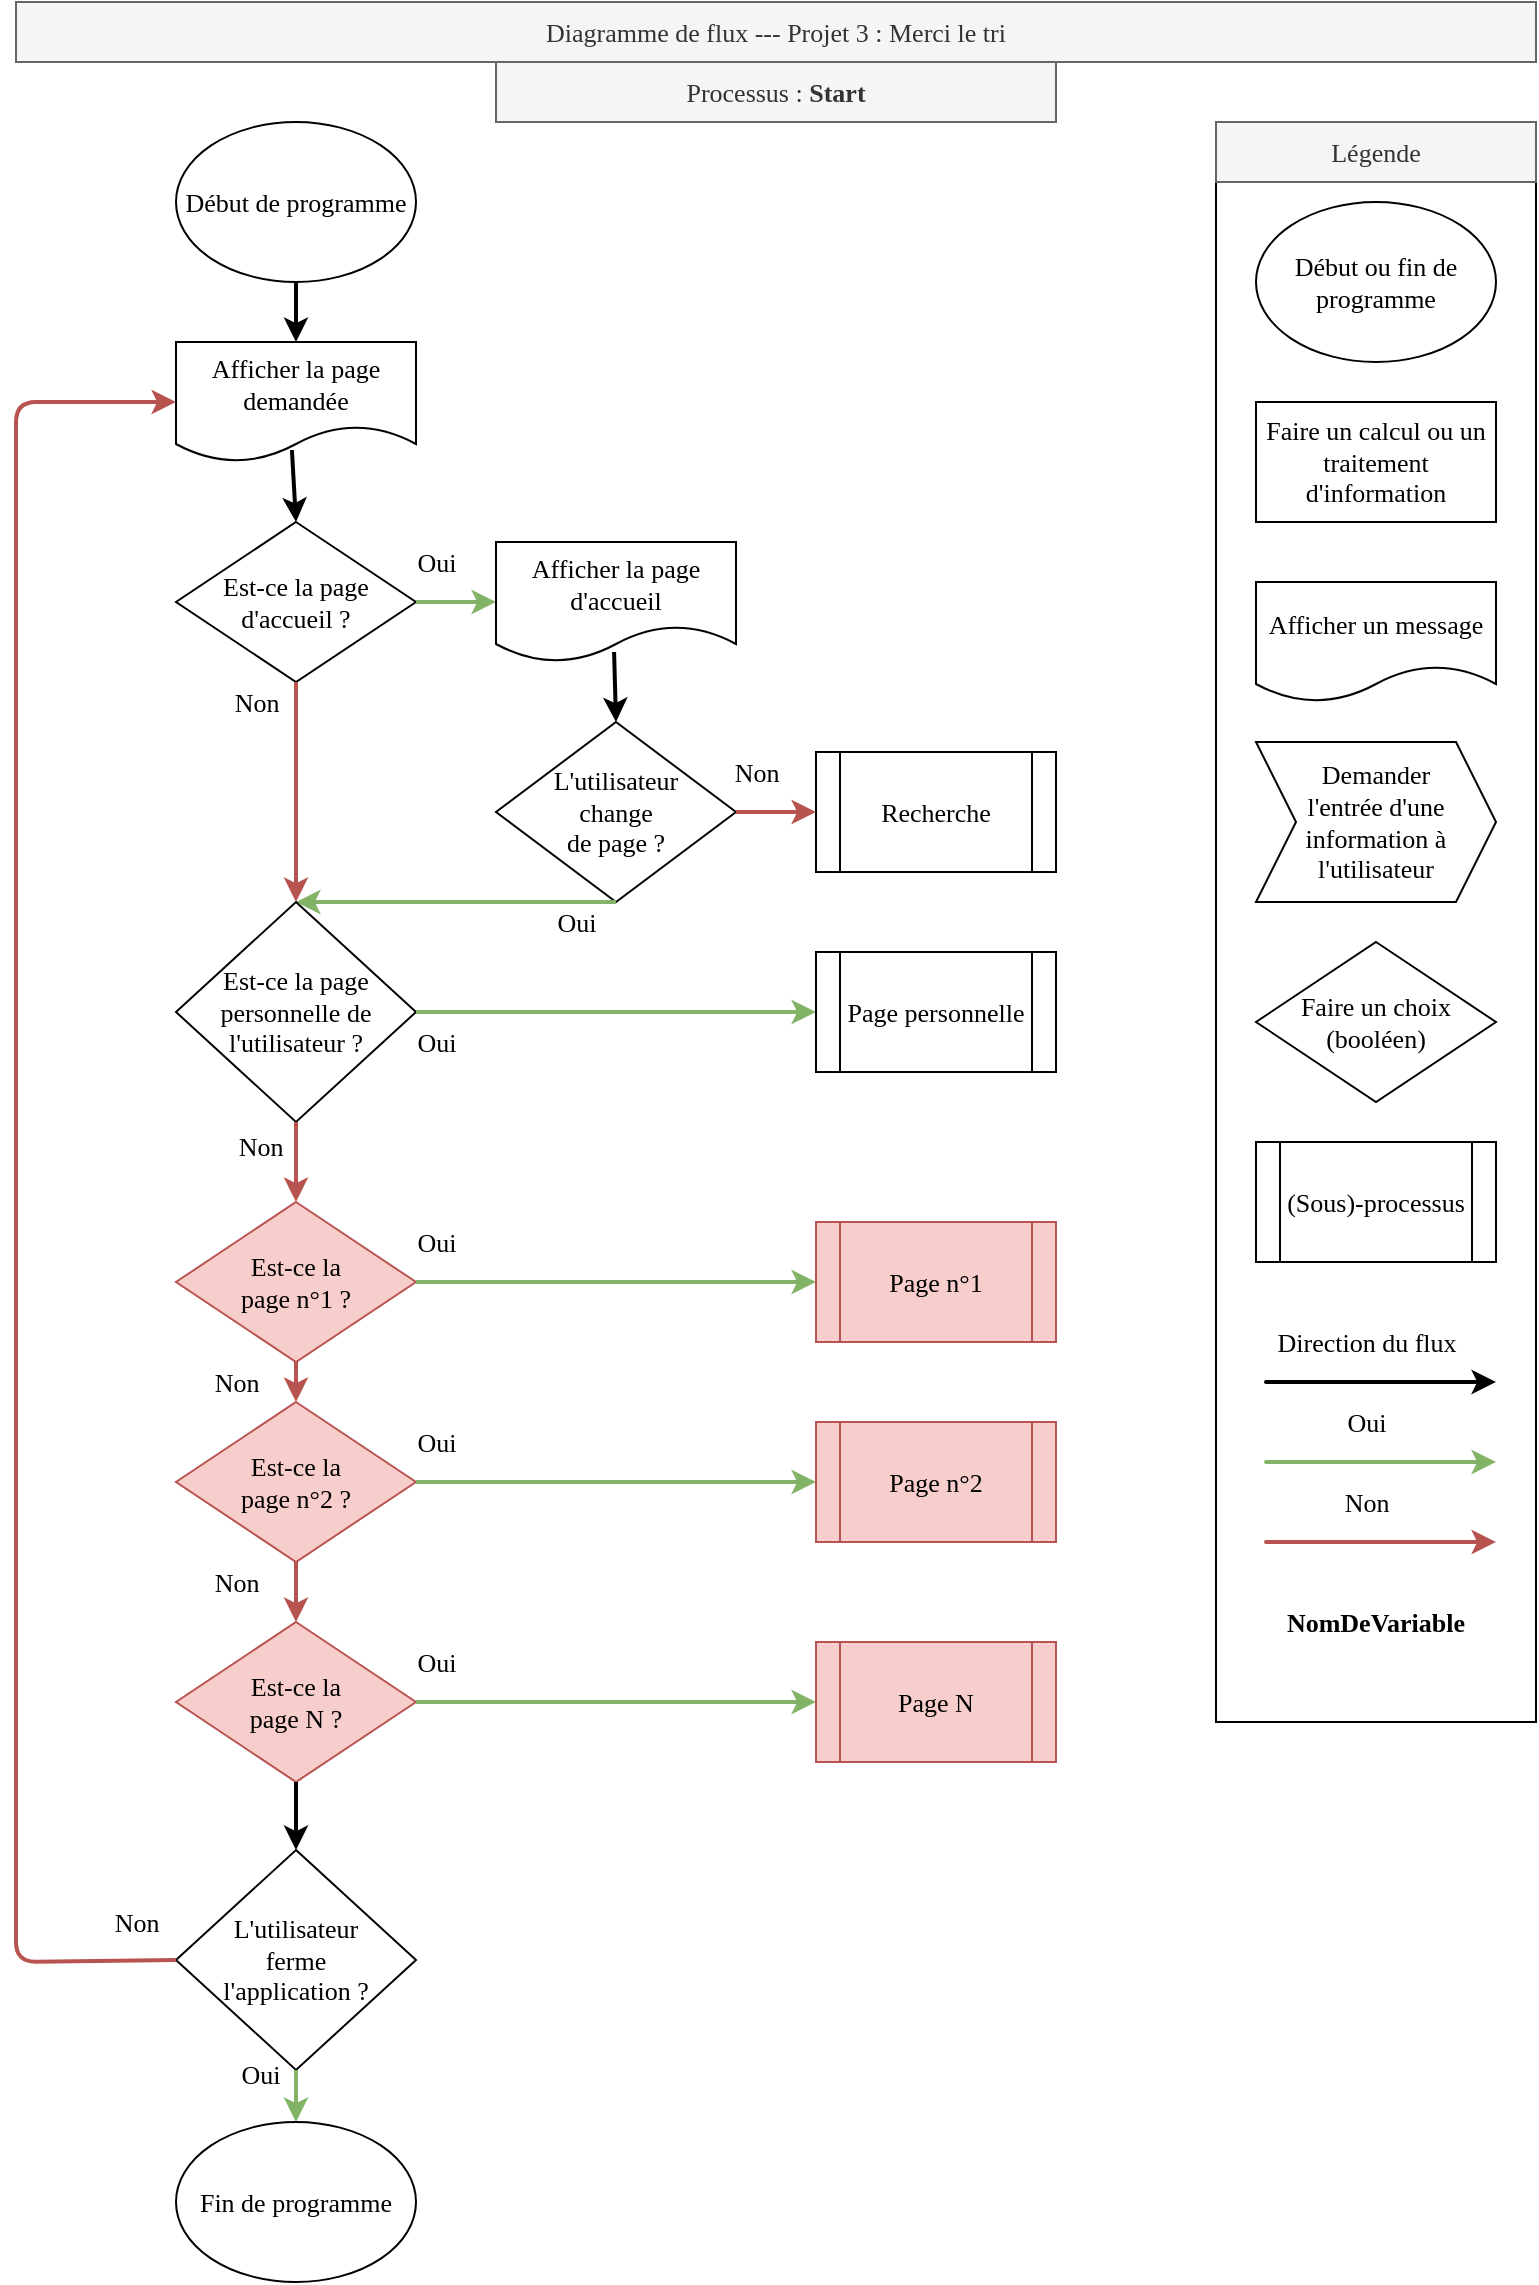 <mxfile version="14.2.7" type="github" pages="5">
  <diagram id="7cvhuIa_rtZ98Xn3ld1l" name="Start">
    <mxGraphModel dx="1422" dy="728" grid="1" gridSize="10" guides="1" tooltips="1" connect="1" arrows="1" fold="1" page="1" pageScale="1" pageWidth="827" pageHeight="1169" math="0" shadow="0">
      <root>
        <mxCell id="0" />
        <mxCell id="1" parent="0" />
        <mxCell id="1FF2Pn4TDZFUoGgio0hu-1" value="" style="rounded=0;whiteSpace=wrap;html=1;fontFamily=Tahoma;fontSize=13;" parent="1" vertex="1">
          <mxGeometry x="640" y="80" width="160" height="800" as="geometry" />
        </mxCell>
        <mxCell id="1FF2Pn4TDZFUoGgio0hu-2" value="Début ou fin de programme" style="ellipse;whiteSpace=wrap;html=1;fontSize=13;fontFamily=Tahoma;" parent="1" vertex="1">
          <mxGeometry x="660" y="120" width="120" height="80" as="geometry" />
        </mxCell>
        <mxCell id="1FF2Pn4TDZFUoGgio0hu-3" value="Faire un calcul ou un traitement d&#39;information" style="rounded=0;whiteSpace=wrap;html=1;fontSize=13;fontFamily=Tahoma;" parent="1" vertex="1">
          <mxGeometry x="660" y="220" width="120" height="60" as="geometry" />
        </mxCell>
        <mxCell id="1FF2Pn4TDZFUoGgio0hu-4" value="Faire un choix&lt;br style=&quot;font-size: 13px;&quot;&gt;(booléen)" style="rhombus;whiteSpace=wrap;html=1;fontSize=13;fontFamily=Tahoma;" parent="1" vertex="1">
          <mxGeometry x="660" y="490" width="120" height="80" as="geometry" />
        </mxCell>
        <mxCell id="1FF2Pn4TDZFUoGgio0hu-5" value="Légende" style="rounded=0;whiteSpace=wrap;html=1;fontSize=13;fillColor=#f5f5f5;strokeColor=#666666;fontColor=#333333;fontFamily=Tahoma;" parent="1" vertex="1">
          <mxGeometry x="640" y="80" width="160" height="30" as="geometry" />
        </mxCell>
        <mxCell id="1FF2Pn4TDZFUoGgio0hu-6" value="Diagramme de flux --- Projet 3 : Merci le tri" style="rounded=0;whiteSpace=wrap;html=1;fontSize=13;fillColor=#f5f5f5;strokeColor=#666666;fontColor=#333333;fontFamily=Tahoma;" parent="1" vertex="1">
          <mxGeometry x="40" y="20" width="760" height="30" as="geometry" />
        </mxCell>
        <mxCell id="1FF2Pn4TDZFUoGgio0hu-10" value="" style="endArrow=classic;html=1;fontSize=13;anchorPointDirection=0;strokeWidth=2;fontFamily=Tahoma;" parent="1" edge="1">
          <mxGeometry width="50" height="50" relative="1" as="geometry">
            <mxPoint x="720" y="710" as="sourcePoint" />
            <mxPoint x="780" y="710" as="targetPoint" />
            <Array as="points">
              <mxPoint x="660" y="710" />
            </Array>
          </mxGeometry>
        </mxCell>
        <mxCell id="1FF2Pn4TDZFUoGgio0hu-11" value="Direction du flux" style="edgeLabel;html=1;align=center;verticalAlign=middle;resizable=0;points=[];fontSize=13;fontFamily=Tahoma;" parent="1FF2Pn4TDZFUoGgio0hu-10" vertex="1" connectable="0">
          <mxGeometry x="0.5" y="2" relative="1" as="geometry">
            <mxPoint x="-20" y="-18" as="offset" />
          </mxGeometry>
        </mxCell>
        <mxCell id="1FF2Pn4TDZFUoGgio0hu-12" value="" style="endArrow=classic;html=1;fontSize=13;anchorPointDirection=0;strokeWidth=2;fillColor=#d5e8d4;strokeColor=#82b366;fontFamily=Tahoma;" parent="1" edge="1">
          <mxGeometry width="50" height="50" relative="1" as="geometry">
            <mxPoint x="720" y="750" as="sourcePoint" />
            <mxPoint x="780" y="750" as="targetPoint" />
            <Array as="points">
              <mxPoint x="660" y="750" />
            </Array>
          </mxGeometry>
        </mxCell>
        <mxCell id="1FF2Pn4TDZFUoGgio0hu-13" value="Oui" style="edgeLabel;html=1;align=center;verticalAlign=middle;resizable=0;points=[];fontSize=13;fontFamily=Tahoma;" parent="1FF2Pn4TDZFUoGgio0hu-12" vertex="1" connectable="0">
          <mxGeometry x="0.5" y="2" relative="1" as="geometry">
            <mxPoint x="-20" y="-18" as="offset" />
          </mxGeometry>
        </mxCell>
        <mxCell id="1FF2Pn4TDZFUoGgio0hu-14" value="" style="endArrow=classic;html=1;fontSize=13;anchorPointDirection=0;strokeWidth=2;fillColor=#f8cecc;strokeColor=#b85450;fontFamily=Tahoma;" parent="1" edge="1">
          <mxGeometry width="50" height="50" relative="1" as="geometry">
            <mxPoint x="720" y="790" as="sourcePoint" />
            <mxPoint x="780" y="790" as="targetPoint" />
            <Array as="points">
              <mxPoint x="660" y="790" />
            </Array>
          </mxGeometry>
        </mxCell>
        <mxCell id="1FF2Pn4TDZFUoGgio0hu-15" value="Non" style="edgeLabel;html=1;align=center;verticalAlign=middle;resizable=0;points=[];fontSize=13;fontFamily=Tahoma;" parent="1FF2Pn4TDZFUoGgio0hu-14" vertex="1" connectable="0">
          <mxGeometry x="0.5" y="2" relative="1" as="geometry">
            <mxPoint x="-20" y="-18" as="offset" />
          </mxGeometry>
        </mxCell>
        <mxCell id="1FF2Pn4TDZFUoGgio0hu-24" value="Afficher un message" style="shape=document;whiteSpace=wrap;html=1;boundedLbl=1;fontSize=13;fontFamily=Tahoma;" parent="1" vertex="1">
          <mxGeometry x="660" y="310" width="120" height="60" as="geometry" />
        </mxCell>
        <mxCell id="1FF2Pn4TDZFUoGgio0hu-25" value="Demander&lt;br style=&quot;font-size: 13px;&quot;&gt;l&#39;entrée d&#39;une information à l&#39;utilisateur" style="shape=step;perimeter=stepPerimeter;whiteSpace=wrap;html=1;fixedSize=1;fontSize=13;fontFamily=Tahoma;" parent="1" vertex="1">
          <mxGeometry x="660" y="390" width="120" height="80" as="geometry" />
        </mxCell>
        <mxCell id="It4AVtYwV1TXtziOHi6K-1" value="&lt;b style=&quot;font-size: 13px;&quot;&gt;NomDeVariable&lt;/b&gt;" style="text;html=1;strokeColor=none;fillColor=none;align=center;verticalAlign=middle;whiteSpace=wrap;rounded=0;fontFamily=Tahoma;fontSize=13;" parent="1" vertex="1">
          <mxGeometry x="660" y="820" width="120" height="20" as="geometry" />
        </mxCell>
        <mxCell id="YHfdy4Tgm76cMproBfVt-1" value="Début de programme" style="ellipse;whiteSpace=wrap;html=1;fontSize=13;fontFamily=Tahoma;" parent="1" vertex="1">
          <mxGeometry x="120" y="80" width="120" height="80" as="geometry" />
        </mxCell>
        <mxCell id="YHfdy4Tgm76cMproBfVt-3" value="Afficher la page demandée" style="shape=document;whiteSpace=wrap;html=1;boundedLbl=1;fontSize=13;fontFamily=Tahoma;" parent="1" vertex="1">
          <mxGeometry x="120" y="190" width="120" height="60" as="geometry" />
        </mxCell>
        <mxCell id="YHfdy4Tgm76cMproBfVt-4" value="Est-ce la page d&#39;accueil ?" style="rhombus;whiteSpace=wrap;html=1;fontSize=13;fontFamily=Tahoma;" parent="1" vertex="1">
          <mxGeometry x="120" y="280" width="120" height="80" as="geometry" />
        </mxCell>
        <mxCell id="YHfdy4Tgm76cMproBfVt-5" value="" style="endArrow=classic;html=1;fontSize=13;anchorPointDirection=0;strokeWidth=2;fillColor=#d5e8d4;strokeColor=#82b366;exitX=1;exitY=0.5;exitDx=0;exitDy=0;entryX=0;entryY=0.5;entryDx=0;entryDy=0;fontFamily=Tahoma;" parent="1" source="YHfdy4Tgm76cMproBfVt-4" target="YHfdy4Tgm76cMproBfVt-13" edge="1">
          <mxGeometry width="50" height="50" relative="1" as="geometry">
            <mxPoint x="290" y="380" as="sourcePoint" />
            <mxPoint x="350" y="380" as="targetPoint" />
            <Array as="points" />
          </mxGeometry>
        </mxCell>
        <mxCell id="YHfdy4Tgm76cMproBfVt-6" value="Oui" style="edgeLabel;html=1;align=center;verticalAlign=middle;resizable=0;points=[];fontSize=13;fontFamily=Tahoma;" parent="YHfdy4Tgm76cMproBfVt-5" vertex="1" connectable="0">
          <mxGeometry x="0.5" y="2" relative="1" as="geometry">
            <mxPoint x="-20" y="-18" as="offset" />
          </mxGeometry>
        </mxCell>
        <mxCell id="YHfdy4Tgm76cMproBfVt-7" value="" style="endArrow=classic;html=1;fontSize=13;anchorPointDirection=0;strokeWidth=2;fillColor=#f8cecc;strokeColor=#b85450;exitX=0.5;exitY=1;exitDx=0;exitDy=0;fontFamily=Tahoma;entryX=0.5;entryY=0;entryDx=0;entryDy=0;" parent="1" source="YHfdy4Tgm76cMproBfVt-4" target="YHfdy4Tgm76cMproBfVt-23" edge="1">
          <mxGeometry width="50" height="50" relative="1" as="geometry">
            <mxPoint x="180" y="430" as="sourcePoint" />
            <mxPoint x="140" y="470" as="targetPoint" />
            <Array as="points" />
          </mxGeometry>
        </mxCell>
        <mxCell id="YHfdy4Tgm76cMproBfVt-8" value="Non" style="edgeLabel;html=1;align=center;verticalAlign=middle;resizable=0;points=[];fontSize=13;fontFamily=Tahoma;" parent="YHfdy4Tgm76cMproBfVt-7" vertex="1" connectable="0">
          <mxGeometry x="0.5" y="2" relative="1" as="geometry">
            <mxPoint x="-22" y="-73" as="offset" />
          </mxGeometry>
        </mxCell>
        <mxCell id="YHfdy4Tgm76cMproBfVt-9" value="" style="endArrow=classic;html=1;fontSize=13;anchorPointDirection=0;strokeWidth=2;exitX=0.5;exitY=1;exitDx=0;exitDy=0;entryX=0.5;entryY=0;entryDx=0;entryDy=0;fontFamily=Tahoma;" parent="1" source="YHfdy4Tgm76cMproBfVt-1" target="YHfdy4Tgm76cMproBfVt-3" edge="1">
          <mxGeometry width="50" height="50" relative="1" as="geometry">
            <mxPoint x="270" y="180" as="sourcePoint" />
            <mxPoint x="330" y="180" as="targetPoint" />
            <Array as="points" />
          </mxGeometry>
        </mxCell>
        <mxCell id="YHfdy4Tgm76cMproBfVt-11" value="" style="endArrow=classic;html=1;fontSize=13;anchorPointDirection=0;strokeWidth=2;exitX=0.483;exitY=0.9;exitDx=0;exitDy=0;entryX=0.5;entryY=0;entryDx=0;entryDy=0;exitPerimeter=0;fontFamily=Tahoma;" parent="1" source="YHfdy4Tgm76cMproBfVt-3" target="YHfdy4Tgm76cMproBfVt-4" edge="1">
          <mxGeometry width="50" height="50" relative="1" as="geometry">
            <mxPoint x="240" y="290" as="sourcePoint" />
            <mxPoint x="240" y="330" as="targetPoint" />
            <Array as="points" />
          </mxGeometry>
        </mxCell>
        <mxCell id="YHfdy4Tgm76cMproBfVt-13" value="Afficher la page d&#39;accueil" style="shape=document;whiteSpace=wrap;html=1;boundedLbl=1;fontSize=13;fontFamily=Tahoma;" parent="1" vertex="1">
          <mxGeometry x="280" y="290" width="120" height="60" as="geometry" />
        </mxCell>
        <mxCell id="YHfdy4Tgm76cMproBfVt-14" value="&lt;div style=&quot;font-size: 13px&quot;&gt;&lt;font style=&quot;font-size: 13px&quot;&gt;L&#39;utilisateur &lt;br&gt;&lt;/font&gt;&lt;/div&gt;&lt;div style=&quot;font-size: 13px&quot;&gt;&lt;font style=&quot;font-size: 13px&quot;&gt;change &lt;br style=&quot;font-size: 13px&quot;&gt;&lt;/font&gt;&lt;/div&gt;&lt;div style=&quot;font-size: 13px&quot;&gt;&lt;font style=&quot;font-size: 13px&quot;&gt;de page ?&lt;/font&gt;&lt;/div&gt;" style="rhombus;whiteSpace=wrap;html=1;fontSize=13;fontFamily=Tahoma;" parent="1" vertex="1">
          <mxGeometry x="280" y="380" width="120" height="90" as="geometry" />
        </mxCell>
        <mxCell id="YHfdy4Tgm76cMproBfVt-15" value="" style="endArrow=classic;html=1;fontSize=13;anchorPointDirection=0;strokeWidth=2;exitX=0.492;exitY=0.917;exitDx=0;exitDy=0;entryX=0.5;entryY=0;entryDx=0;entryDy=0;exitPerimeter=0;fontFamily=Tahoma;" parent="1" source="YHfdy4Tgm76cMproBfVt-13" target="YHfdy4Tgm76cMproBfVt-14" edge="1">
          <mxGeometry width="50" height="50" relative="1" as="geometry">
            <mxPoint x="370" y="410" as="sourcePoint" />
            <mxPoint x="362.04" y="446" as="targetPoint" />
            <Array as="points" />
          </mxGeometry>
        </mxCell>
        <mxCell id="YHfdy4Tgm76cMproBfVt-17" value="(Sous)-processus" style="shape=process;whiteSpace=wrap;html=1;backgroundOutline=1;fontFamily=Tahoma;fontSize=13;" parent="1" vertex="1">
          <mxGeometry x="660" y="590" width="120" height="60" as="geometry" />
        </mxCell>
        <mxCell id="YHfdy4Tgm76cMproBfVt-18" value="Recherche" style="shape=process;whiteSpace=wrap;html=1;backgroundOutline=1;fontFamily=Tahoma;fontSize=13;" parent="1" vertex="1">
          <mxGeometry x="440" y="395" width="120" height="60" as="geometry" />
        </mxCell>
        <mxCell id="YHfdy4Tgm76cMproBfVt-19" value="" style="endArrow=classic;html=1;fontSize=13;anchorPointDirection=0;strokeWidth=2;fillColor=#f8cecc;strokeColor=#b85450;exitX=1;exitY=0.5;exitDx=0;exitDy=0;fontFamily=Tahoma;entryX=0;entryY=0.5;entryDx=0;entryDy=0;" parent="1" source="YHfdy4Tgm76cMproBfVt-14" target="YHfdy4Tgm76cMproBfVt-18" edge="1">
          <mxGeometry width="50" height="50" relative="1" as="geometry">
            <mxPoint x="390" y="520" as="sourcePoint" />
            <mxPoint x="380" y="590" as="targetPoint" />
            <Array as="points" />
          </mxGeometry>
        </mxCell>
        <mxCell id="YHfdy4Tgm76cMproBfVt-20" value="Non" style="edgeLabel;html=1;align=center;verticalAlign=middle;resizable=0;points=[];fontSize=13;fontFamily=Tahoma;" parent="YHfdy4Tgm76cMproBfVt-19" vertex="1" connectable="0">
          <mxGeometry x="0.5" y="2" relative="1" as="geometry">
            <mxPoint x="-20" y="-18" as="offset" />
          </mxGeometry>
        </mxCell>
        <mxCell id="YHfdy4Tgm76cMproBfVt-21" value="" style="endArrow=classic;html=1;fontSize=13;anchorPointDirection=0;strokeWidth=2;fillColor=#d5e8d4;strokeColor=#82b366;exitX=0.5;exitY=1;exitDx=0;exitDy=0;entryX=0.5;entryY=0;entryDx=0;entryDy=0;fontFamily=Tahoma;" parent="1" source="YHfdy4Tgm76cMproBfVt-14" target="YHfdy4Tgm76cMproBfVt-23" edge="1">
          <mxGeometry width="50" height="50" relative="1" as="geometry">
            <mxPoint x="270" y="590" as="sourcePoint" />
            <mxPoint x="340" y="590" as="targetPoint" />
            <Array as="points" />
          </mxGeometry>
        </mxCell>
        <mxCell id="YHfdy4Tgm76cMproBfVt-22" value="Oui" style="edgeLabel;html=1;align=center;verticalAlign=middle;resizable=0;points=[];fontSize=13;fontFamily=Tahoma;" parent="YHfdy4Tgm76cMproBfVt-21" vertex="1" connectable="0">
          <mxGeometry x="0.5" y="2" relative="1" as="geometry">
            <mxPoint x="100" y="8" as="offset" />
          </mxGeometry>
        </mxCell>
        <mxCell id="YHfdy4Tgm76cMproBfVt-23" value="Est-ce la page personnelle de l&#39;utilisateur ?" style="rhombus;whiteSpace=wrap;html=1;fontSize=13;fontFamily=Tahoma;" parent="1" vertex="1">
          <mxGeometry x="120" y="470" width="120" height="110" as="geometry" />
        </mxCell>
        <mxCell id="YHfdy4Tgm76cMproBfVt-24" value="&lt;div&gt;Est-ce la &lt;br&gt;&lt;/div&gt;&lt;div&gt;page n°1 ?&lt;/div&gt;" style="rhombus;whiteSpace=wrap;html=1;fontSize=13;fontFamily=Tahoma;fillColor=#f8cecc;strokeColor=#b85450;" parent="1" vertex="1">
          <mxGeometry x="120" y="620" width="120" height="80" as="geometry" />
        </mxCell>
        <mxCell id="YHfdy4Tgm76cMproBfVt-25" value="&lt;div&gt;Est-ce la &lt;br&gt;&lt;/div&gt;&lt;div&gt;page n°2 ?&lt;/div&gt;" style="rhombus;whiteSpace=wrap;html=1;fontSize=13;fontFamily=Tahoma;fillColor=#f8cecc;strokeColor=#b85450;" parent="1" vertex="1">
          <mxGeometry x="120" y="720" width="120" height="80" as="geometry" />
        </mxCell>
        <mxCell id="YHfdy4Tgm76cMproBfVt-27" value="" style="endArrow=classic;html=1;fontSize=13;anchorPointDirection=0;strokeWidth=2;fillColor=#d5e8d4;strokeColor=#82b366;exitX=1;exitY=0.5;exitDx=0;exitDy=0;entryX=0;entryY=0.5;entryDx=0;entryDy=0;fontFamily=Tahoma;" parent="1" source="YHfdy4Tgm76cMproBfVt-23" target="HZl9uYGicMjTz8fri_fR-1" edge="1">
          <mxGeometry width="50" height="50" relative="1" as="geometry">
            <mxPoint x="230" y="630" as="sourcePoint" />
            <mxPoint x="440" y="525" as="targetPoint" />
            <Array as="points" />
          </mxGeometry>
        </mxCell>
        <mxCell id="YHfdy4Tgm76cMproBfVt-28" value="Oui" style="edgeLabel;html=1;align=center;verticalAlign=middle;resizable=0;points=[];fontSize=13;fontFamily=Tahoma;" parent="YHfdy4Tgm76cMproBfVt-27" vertex="1" connectable="0">
          <mxGeometry x="0.5" y="2" relative="1" as="geometry">
            <mxPoint x="-140" y="17" as="offset" />
          </mxGeometry>
        </mxCell>
        <mxCell id="YHfdy4Tgm76cMproBfVt-30" value="" style="endArrow=classic;html=1;fontSize=13;anchorPointDirection=0;strokeWidth=2;fillColor=#f8cecc;strokeColor=#b85450;exitX=0.5;exitY=1;exitDx=0;exitDy=0;fontFamily=Tahoma;entryX=0.5;entryY=0;entryDx=0;entryDy=0;" parent="1" source="YHfdy4Tgm76cMproBfVt-23" target="YHfdy4Tgm76cMproBfVt-24" edge="1">
          <mxGeometry width="50" height="50" relative="1" as="geometry">
            <mxPoint x="60" y="650" as="sourcePoint" />
            <mxPoint x="50" y="750" as="targetPoint" />
            <Array as="points" />
          </mxGeometry>
        </mxCell>
        <mxCell id="YHfdy4Tgm76cMproBfVt-31" value="Non" style="edgeLabel;html=1;align=center;verticalAlign=middle;resizable=0;points=[];fontSize=13;fontFamily=Tahoma;" parent="YHfdy4Tgm76cMproBfVt-30" vertex="1" connectable="0">
          <mxGeometry x="0.5" y="2" relative="1" as="geometry">
            <mxPoint x="-20" y="-18" as="offset" />
          </mxGeometry>
        </mxCell>
        <mxCell id="YHfdy4Tgm76cMproBfVt-32" value="" style="endArrow=classic;html=1;fontSize=13;anchorPointDirection=0;strokeWidth=2;fillColor=#d5e8d4;strokeColor=#82b366;exitX=1;exitY=0.5;exitDx=0;exitDy=0;entryX=0;entryY=0.5;entryDx=0;entryDy=0;fontFamily=Tahoma;" parent="1" source="YHfdy4Tgm76cMproBfVt-24" target="YHfdy4Tgm76cMproBfVt-34" edge="1">
          <mxGeometry width="50" height="50" relative="1" as="geometry">
            <mxPoint x="130" y="695" as="sourcePoint" />
            <mxPoint x="230" y="770" as="targetPoint" />
            <Array as="points" />
          </mxGeometry>
        </mxCell>
        <mxCell id="YHfdy4Tgm76cMproBfVt-33" value="Oui" style="edgeLabel;html=1;align=center;verticalAlign=middle;resizable=0;points=[];fontSize=13;fontFamily=Tahoma;" parent="YHfdy4Tgm76cMproBfVt-32" vertex="1" connectable="0">
          <mxGeometry x="0.5" y="2" relative="1" as="geometry">
            <mxPoint x="-140" y="-18" as="offset" />
          </mxGeometry>
        </mxCell>
        <mxCell id="YHfdy4Tgm76cMproBfVt-34" value="Page n°1" style="shape=process;whiteSpace=wrap;html=1;backgroundOutline=1;fontFamily=Tahoma;fontSize=13;fillColor=#f8cecc;strokeColor=#b85450;" parent="1" vertex="1">
          <mxGeometry x="440" y="630" width="120" height="60" as="geometry" />
        </mxCell>
        <mxCell id="YHfdy4Tgm76cMproBfVt-36" value="" style="endArrow=classic;html=1;fontSize=13;anchorPointDirection=0;strokeWidth=2;fillColor=#f8cecc;strokeColor=#b85450;exitX=0.5;exitY=1;exitDx=0;exitDy=0;fontFamily=Tahoma;" parent="1" source="YHfdy4Tgm76cMproBfVt-24" target="YHfdy4Tgm76cMproBfVt-25" edge="1">
          <mxGeometry width="50" height="50" relative="1" as="geometry">
            <mxPoint x="110" y="760" as="sourcePoint" />
            <mxPoint x="120" y="800" as="targetPoint" />
            <Array as="points" />
          </mxGeometry>
        </mxCell>
        <mxCell id="YHfdy4Tgm76cMproBfVt-37" value="Non" style="edgeLabel;html=1;align=center;verticalAlign=middle;resizable=0;points=[];fontSize=13;fontFamily=Tahoma;" parent="YHfdy4Tgm76cMproBfVt-36" vertex="1" connectable="0">
          <mxGeometry x="0.5" y="2" relative="1" as="geometry">
            <mxPoint x="-32" y="-5" as="offset" />
          </mxGeometry>
        </mxCell>
        <mxCell id="YHfdy4Tgm76cMproBfVt-38" value="" style="endArrow=classic;html=1;fontSize=13;anchorPointDirection=0;strokeWidth=2;fillColor=#d5e8d4;strokeColor=#82b366;exitX=1;exitY=0.5;exitDx=0;exitDy=0;entryX=0;entryY=0.5;entryDx=0;entryDy=0;fontFamily=Tahoma;" parent="1" source="YHfdy4Tgm76cMproBfVt-25" target="YHfdy4Tgm76cMproBfVt-40" edge="1">
          <mxGeometry width="50" height="50" relative="1" as="geometry">
            <mxPoint x="270" y="770" as="sourcePoint" />
            <mxPoint x="290" y="850" as="targetPoint" />
            <Array as="points" />
          </mxGeometry>
        </mxCell>
        <mxCell id="YHfdy4Tgm76cMproBfVt-39" value="Oui" style="edgeLabel;html=1;align=center;verticalAlign=middle;resizable=0;points=[];fontSize=13;fontFamily=Tahoma;" parent="YHfdy4Tgm76cMproBfVt-38" vertex="1" connectable="0">
          <mxGeometry x="0.5" y="2" relative="1" as="geometry">
            <mxPoint x="-140" y="-18" as="offset" />
          </mxGeometry>
        </mxCell>
        <mxCell id="YHfdy4Tgm76cMproBfVt-40" value="Page n°2" style="shape=process;whiteSpace=wrap;html=1;backgroundOutline=1;fontFamily=Tahoma;fontSize=13;fillColor=#f8cecc;strokeColor=#b85450;" parent="1" vertex="1">
          <mxGeometry x="440" y="730" width="120" height="60" as="geometry" />
        </mxCell>
        <mxCell id="YHfdy4Tgm76cMproBfVt-43" value="&lt;div&gt;Est-ce la &lt;br&gt;&lt;/div&gt;&lt;div&gt;page N ?&lt;/div&gt;" style="rhombus;whiteSpace=wrap;html=1;fontSize=13;fontFamily=Tahoma;fillColor=#f8cecc;strokeColor=#b85450;" parent="1" vertex="1">
          <mxGeometry x="120" y="830" width="120" height="80" as="geometry" />
        </mxCell>
        <mxCell id="YHfdy4Tgm76cMproBfVt-44" value="" style="endArrow=classic;html=1;fontSize=13;anchorPointDirection=0;strokeWidth=2;fillColor=#f8cecc;strokeColor=#b85450;exitX=0.5;exitY=1;exitDx=0;exitDy=0;fontFamily=Tahoma;" parent="1" source="YHfdy4Tgm76cMproBfVt-25" target="YHfdy4Tgm76cMproBfVt-43" edge="1">
          <mxGeometry width="50" height="50" relative="1" as="geometry">
            <mxPoint x="270" y="890" as="sourcePoint" />
            <mxPoint x="240" y="960" as="targetPoint" />
            <Array as="points" />
          </mxGeometry>
        </mxCell>
        <mxCell id="YHfdy4Tgm76cMproBfVt-45" value="Non" style="edgeLabel;html=1;align=center;verticalAlign=middle;resizable=0;points=[];fontSize=13;fontFamily=Tahoma;" parent="YHfdy4Tgm76cMproBfVt-44" vertex="1" connectable="0">
          <mxGeometry x="0.5" y="2" relative="1" as="geometry">
            <mxPoint x="-32" y="-13" as="offset" />
          </mxGeometry>
        </mxCell>
        <mxCell id="YHfdy4Tgm76cMproBfVt-46" value="" style="endArrow=classic;html=1;fontSize=13;anchorPointDirection=0;strokeWidth=2;fillColor=#d5e8d4;strokeColor=#82b366;exitX=1;exitY=0.5;exitDx=0;exitDy=0;entryX=0;entryY=0.5;entryDx=0;entryDy=0;fontFamily=Tahoma;" parent="1" source="YHfdy4Tgm76cMproBfVt-43" target="YHfdy4Tgm76cMproBfVt-48" edge="1">
          <mxGeometry width="50" height="50" relative="1" as="geometry">
            <mxPoint x="390" y="930" as="sourcePoint" />
            <mxPoint x="410" y="1010" as="targetPoint" />
            <Array as="points" />
          </mxGeometry>
        </mxCell>
        <mxCell id="YHfdy4Tgm76cMproBfVt-47" value="Oui" style="edgeLabel;html=1;align=center;verticalAlign=middle;resizable=0;points=[];fontSize=13;fontFamily=Tahoma;" parent="YHfdy4Tgm76cMproBfVt-46" vertex="1" connectable="0">
          <mxGeometry x="0.5" y="2" relative="1" as="geometry">
            <mxPoint x="-140" y="-18" as="offset" />
          </mxGeometry>
        </mxCell>
        <mxCell id="YHfdy4Tgm76cMproBfVt-48" value="Page N" style="shape=process;whiteSpace=wrap;html=1;backgroundOutline=1;fontFamily=Tahoma;fontSize=13;fillColor=#f8cecc;strokeColor=#b85450;" parent="1" vertex="1">
          <mxGeometry x="440" y="840" width="120" height="60" as="geometry" />
        </mxCell>
        <mxCell id="YHfdy4Tgm76cMproBfVt-49" value="Fin de programme" style="ellipse;whiteSpace=wrap;html=1;fontSize=13;fontFamily=Tahoma;" parent="1" vertex="1">
          <mxGeometry x="120" y="1080" width="120" height="80" as="geometry" />
        </mxCell>
        <mxCell id="YHfdy4Tgm76cMproBfVt-50" value="&lt;div&gt;L&#39;utilisateur&lt;/div&gt;&lt;div&gt; ferme&lt;/div&gt;&lt;div&gt; l&#39;application ?&lt;/div&gt;" style="rhombus;whiteSpace=wrap;html=1;fontSize=13;fontFamily=Tahoma;" parent="1" vertex="1">
          <mxGeometry x="120" y="944" width="120" height="110" as="geometry" />
        </mxCell>
        <mxCell id="YHfdy4Tgm76cMproBfVt-51" value="" style="endArrow=classic;html=1;fontSize=13;anchorPointDirection=0;strokeWidth=2;fillColor=#d5e8d4;strokeColor=#82b366;entryX=0.5;entryY=0;entryDx=0;entryDy=0;fontFamily=Tahoma;exitX=0.5;exitY=1;exitDx=0;exitDy=0;" parent="1" source="YHfdy4Tgm76cMproBfVt-50" target="YHfdy4Tgm76cMproBfVt-49" edge="1">
          <mxGeometry width="50" height="50" relative="1" as="geometry">
            <mxPoint x="320" y="1060" as="sourcePoint" />
            <mxPoint x="370" y="1020" as="targetPoint" />
            <Array as="points" />
          </mxGeometry>
        </mxCell>
        <mxCell id="YHfdy4Tgm76cMproBfVt-52" value="Oui" style="edgeLabel;html=1;align=center;verticalAlign=middle;resizable=0;points=[];fontSize=13;fontFamily=Tahoma;" parent="YHfdy4Tgm76cMproBfVt-51" vertex="1" connectable="0">
          <mxGeometry x="0.5" y="2" relative="1" as="geometry">
            <mxPoint x="-20" y="-18" as="offset" />
          </mxGeometry>
        </mxCell>
        <mxCell id="YHfdy4Tgm76cMproBfVt-53" value="" style="endArrow=classic;html=1;fontSize=13;anchorPointDirection=0;strokeWidth=2;exitX=0.5;exitY=1;exitDx=0;exitDy=0;entryX=0.5;entryY=0;entryDx=0;entryDy=0;fontFamily=Tahoma;" parent="1" source="YHfdy4Tgm76cMproBfVt-43" target="YHfdy4Tgm76cMproBfVt-50" edge="1">
          <mxGeometry width="50" height="50" relative="1" as="geometry">
            <mxPoint x="500" y="1010" as="sourcePoint" />
            <mxPoint x="492.04" y="1046" as="targetPoint" />
            <Array as="points" />
          </mxGeometry>
        </mxCell>
        <mxCell id="YHfdy4Tgm76cMproBfVt-54" value="" style="endArrow=classic;html=1;fontSize=13;anchorPointDirection=0;strokeWidth=2;fillColor=#f8cecc;strokeColor=#b85450;exitX=0;exitY=0.5;exitDx=0;exitDy=0;fontFamily=Tahoma;entryX=0;entryY=0.5;entryDx=0;entryDy=0;" parent="1" source="YHfdy4Tgm76cMproBfVt-50" target="YHfdy4Tgm76cMproBfVt-3" edge="1">
          <mxGeometry width="50" height="50" relative="1" as="geometry">
            <mxPoint x="620" y="1050" as="sourcePoint" />
            <mxPoint x="50" y="210" as="targetPoint" />
            <Array as="points">
              <mxPoint x="40" y="1000" />
              <mxPoint x="40" y="220" />
            </Array>
          </mxGeometry>
        </mxCell>
        <mxCell id="YHfdy4Tgm76cMproBfVt-55" value="Non" style="edgeLabel;html=1;align=center;verticalAlign=middle;resizable=0;points=[];fontSize=13;fontFamily=Tahoma;" parent="YHfdy4Tgm76cMproBfVt-54" vertex="1" connectable="0">
          <mxGeometry x="0.5" y="2" relative="1" as="geometry">
            <mxPoint x="62" y="604.99" as="offset" />
          </mxGeometry>
        </mxCell>
        <mxCell id="T023ntblu8HX_tOW9CJF-1" value="&lt;font style=&quot;font-size: 13px;&quot;&gt;Processus : &lt;font style=&quot;font-size: 13px;&quot;&gt;&lt;b style=&quot;font-size: 13px;&quot;&gt;Start&lt;/b&gt;&lt;/font&gt;&lt;/font&gt;" style="rounded=0;whiteSpace=wrap;html=1;fontSize=13;fillColor=#f5f5f5;strokeColor=#666666;fontColor=#333333;fontFamily=Tahoma;" parent="1" vertex="1">
          <mxGeometry x="280" y="50" width="280" height="30" as="geometry" />
        </mxCell>
        <mxCell id="HZl9uYGicMjTz8fri_fR-1" value="Page personnelle" style="shape=process;whiteSpace=wrap;html=1;backgroundOutline=1;fontFamily=Tahoma;fontSize=13;" parent="1" vertex="1">
          <mxGeometry x="440" y="495" width="120" height="60" as="geometry" />
        </mxCell>
      </root>
    </mxGraphModel>
  </diagram>
  <diagram id="DDGtdJGh-u0sn7hN4Wzk" name="Recherche">
    <mxGraphModel dx="1038" dy="547" grid="1" gridSize="10" guides="1" tooltips="1" connect="1" arrows="1" fold="1" page="1" pageScale="1" pageWidth="827" pageHeight="1169" math="0" shadow="0">
      <root>
        <mxCell id="WCcHy6gU4xq9ahTEqdRn-0" />
        <mxCell id="WCcHy6gU4xq9ahTEqdRn-1" parent="WCcHy6gU4xq9ahTEqdRn-0" />
        <mxCell id="3DsH21vN7PPO9BufPpf4-0" value="Diagramme de flux --- Projet 3 : Merci le tri" style="rounded=0;whiteSpace=wrap;html=1;fontSize=13;fillColor=#f5f5f5;strokeColor=#666666;fontColor=#333333;fontFamily=Tahoma;" vertex="1" parent="WCcHy6gU4xq9ahTEqdRn-1">
          <mxGeometry x="40" y="20" width="760" height="30" as="geometry" />
        </mxCell>
        <mxCell id="chsq_iOK1i5iwKC2NjBg-0" value="" style="rounded=0;whiteSpace=wrap;html=1;fontFamily=Tahoma;fontSize=13;" vertex="1" parent="WCcHy6gU4xq9ahTEqdRn-1">
          <mxGeometry x="640" y="80" width="160" height="800" as="geometry" />
        </mxCell>
        <mxCell id="chsq_iOK1i5iwKC2NjBg-1" value="Début ou fin de programme" style="ellipse;whiteSpace=wrap;html=1;fontSize=13;fontFamily=Tahoma;" vertex="1" parent="WCcHy6gU4xq9ahTEqdRn-1">
          <mxGeometry x="660" y="120" width="120" height="80" as="geometry" />
        </mxCell>
        <mxCell id="chsq_iOK1i5iwKC2NjBg-2" value="Faire un calcul ou un traitement d&#39;information" style="rounded=0;whiteSpace=wrap;html=1;fontSize=13;fontFamily=Tahoma;" vertex="1" parent="WCcHy6gU4xq9ahTEqdRn-1">
          <mxGeometry x="660" y="220" width="120" height="60" as="geometry" />
        </mxCell>
        <mxCell id="chsq_iOK1i5iwKC2NjBg-3" value="Faire un choix&lt;br style=&quot;font-size: 13px;&quot;&gt;(booléen)" style="rhombus;whiteSpace=wrap;html=1;fontSize=13;fontFamily=Tahoma;" vertex="1" parent="WCcHy6gU4xq9ahTEqdRn-1">
          <mxGeometry x="660" y="490" width="120" height="80" as="geometry" />
        </mxCell>
        <mxCell id="chsq_iOK1i5iwKC2NjBg-4" value="Légende" style="rounded=0;whiteSpace=wrap;html=1;fontSize=13;fillColor=#f5f5f5;strokeColor=#666666;fontColor=#333333;fontFamily=Tahoma;" vertex="1" parent="WCcHy6gU4xq9ahTEqdRn-1">
          <mxGeometry x="640" y="80" width="160" height="30" as="geometry" />
        </mxCell>
        <mxCell id="chsq_iOK1i5iwKC2NjBg-5" value="" style="endArrow=classic;html=1;fontSize=13;anchorPointDirection=0;strokeWidth=2;fontFamily=Tahoma;" edge="1" parent="WCcHy6gU4xq9ahTEqdRn-1">
          <mxGeometry width="50" height="50" relative="1" as="geometry">
            <mxPoint x="720" y="710" as="sourcePoint" />
            <mxPoint x="780" y="710" as="targetPoint" />
            <Array as="points">
              <mxPoint x="660" y="710" />
            </Array>
          </mxGeometry>
        </mxCell>
        <mxCell id="chsq_iOK1i5iwKC2NjBg-6" value="Direction du flux" style="edgeLabel;html=1;align=center;verticalAlign=middle;resizable=0;points=[];fontSize=13;fontFamily=Tahoma;" vertex="1" connectable="0" parent="chsq_iOK1i5iwKC2NjBg-5">
          <mxGeometry x="0.5" y="2" relative="1" as="geometry">
            <mxPoint x="-20" y="-18" as="offset" />
          </mxGeometry>
        </mxCell>
        <mxCell id="chsq_iOK1i5iwKC2NjBg-7" value="" style="endArrow=classic;html=1;fontSize=13;anchorPointDirection=0;strokeWidth=2;fillColor=#d5e8d4;strokeColor=#82b366;fontFamily=Tahoma;" edge="1" parent="WCcHy6gU4xq9ahTEqdRn-1">
          <mxGeometry width="50" height="50" relative="1" as="geometry">
            <mxPoint x="720" y="750" as="sourcePoint" />
            <mxPoint x="780" y="750" as="targetPoint" />
            <Array as="points">
              <mxPoint x="660" y="750" />
            </Array>
          </mxGeometry>
        </mxCell>
        <mxCell id="chsq_iOK1i5iwKC2NjBg-8" value="Oui" style="edgeLabel;html=1;align=center;verticalAlign=middle;resizable=0;points=[];fontSize=13;fontFamily=Tahoma;" vertex="1" connectable="0" parent="chsq_iOK1i5iwKC2NjBg-7">
          <mxGeometry x="0.5" y="2" relative="1" as="geometry">
            <mxPoint x="-20" y="-18" as="offset" />
          </mxGeometry>
        </mxCell>
        <mxCell id="chsq_iOK1i5iwKC2NjBg-9" value="" style="endArrow=classic;html=1;fontSize=13;anchorPointDirection=0;strokeWidth=2;fillColor=#f8cecc;strokeColor=#b85450;fontFamily=Tahoma;" edge="1" parent="WCcHy6gU4xq9ahTEqdRn-1">
          <mxGeometry width="50" height="50" relative="1" as="geometry">
            <mxPoint x="720" y="790" as="sourcePoint" />
            <mxPoint x="780" y="790" as="targetPoint" />
            <Array as="points">
              <mxPoint x="660" y="790" />
            </Array>
          </mxGeometry>
        </mxCell>
        <mxCell id="chsq_iOK1i5iwKC2NjBg-10" value="Non" style="edgeLabel;html=1;align=center;verticalAlign=middle;resizable=0;points=[];fontSize=13;fontFamily=Tahoma;" vertex="1" connectable="0" parent="chsq_iOK1i5iwKC2NjBg-9">
          <mxGeometry x="0.5" y="2" relative="1" as="geometry">
            <mxPoint x="-20" y="-18" as="offset" />
          </mxGeometry>
        </mxCell>
        <mxCell id="chsq_iOK1i5iwKC2NjBg-11" value="Afficher un message" style="shape=document;whiteSpace=wrap;html=1;boundedLbl=1;fontSize=13;fontFamily=Tahoma;" vertex="1" parent="WCcHy6gU4xq9ahTEqdRn-1">
          <mxGeometry x="660" y="310" width="120" height="60" as="geometry" />
        </mxCell>
        <mxCell id="chsq_iOK1i5iwKC2NjBg-12" value="Demander&lt;br style=&quot;font-size: 13px;&quot;&gt;l&#39;entrée d&#39;une information à l&#39;utilisateur" style="shape=step;perimeter=stepPerimeter;whiteSpace=wrap;html=1;fixedSize=1;fontSize=13;fontFamily=Tahoma;" vertex="1" parent="WCcHy6gU4xq9ahTEqdRn-1">
          <mxGeometry x="660" y="390" width="120" height="80" as="geometry" />
        </mxCell>
        <mxCell id="chsq_iOK1i5iwKC2NjBg-13" value="&lt;b style=&quot;font-size: 13px;&quot;&gt;NomDeVariable&lt;/b&gt;" style="text;html=1;strokeColor=none;fillColor=none;align=center;verticalAlign=middle;whiteSpace=wrap;rounded=0;fontFamily=Tahoma;fontSize=13;" vertex="1" parent="WCcHy6gU4xq9ahTEqdRn-1">
          <mxGeometry x="660" y="820" width="120" height="20" as="geometry" />
        </mxCell>
        <mxCell id="chsq_iOK1i5iwKC2NjBg-14" value="(Sous)-processus" style="shape=process;whiteSpace=wrap;html=1;backgroundOutline=1;fontFamily=Tahoma;fontSize=13;" vertex="1" parent="WCcHy6gU4xq9ahTEqdRn-1">
          <mxGeometry x="660" y="590" width="120" height="60" as="geometry" />
        </mxCell>
        <mxCell id="chsq_iOK1i5iwKC2NjBg-15" value="&lt;div&gt;Début du &lt;br&gt;&lt;/div&gt;&lt;div&gt;processus&lt;/div&gt;" style="ellipse;whiteSpace=wrap;html=1;fontSize=13;fontFamily=Tahoma;" vertex="1" parent="WCcHy6gU4xq9ahTEqdRn-1">
          <mxGeometry x="60" y="100" width="120" height="80" as="geometry" />
        </mxCell>
        <mxCell id="0OztJeLz2UvrEsuU0CTl-0" value="&lt;font style=&quot;font-size: 13px&quot;&gt;Processus : &lt;b&gt;Recherche&lt;/b&gt;&lt;font style=&quot;font-size: 13px&quot;&gt;&lt;b style=&quot;font-size: 13px&quot;&gt;&lt;/b&gt;&lt;/font&gt;&lt;/font&gt;" style="rounded=0;whiteSpace=wrap;html=1;fontSize=13;fillColor=#f5f5f5;strokeColor=#666666;fontColor=#333333;fontFamily=Tahoma;" vertex="1" parent="WCcHy6gU4xq9ahTEqdRn-1">
          <mxGeometry x="280" y="50" width="280" height="30" as="geometry" />
        </mxCell>
        <mxCell id="lgy2nxI-MJkIOKGlAIZP-0" value="&lt;div&gt;L&#39;utilisateur &lt;br&gt;&lt;/div&gt;&lt;div&gt;tape un lieu &lt;br&gt;&lt;/div&gt;&lt;div&gt;dans la barre de recherche ?&lt;/div&gt;" style="rhombus;whiteSpace=wrap;html=1;fontSize=13;fontFamily=Tahoma;fillColor=#f8cecc;strokeColor=#b85450;" vertex="1" parent="WCcHy6gU4xq9ahTEqdRn-1">
          <mxGeometry x="60" y="240" width="120" height="120" as="geometry" />
        </mxCell>
        <mxCell id="lgy2nxI-MJkIOKGlAIZP-1" value="" style="endArrow=classic;html=1;fontSize=13;anchorPointDirection=0;strokeWidth=2;fillColor=#d5e8d4;strokeColor=#82b366;fontFamily=Tahoma;exitX=0.5;exitY=1;exitDx=0;exitDy=0;entryX=0.5;entryY=0;entryDx=0;entryDy=0;" edge="1" parent="WCcHy6gU4xq9ahTEqdRn-1" source="lgy2nxI-MJkIOKGlAIZP-0" target="Gd6kqUbB9MxPo68zLO99-7">
          <mxGeometry width="50" height="50" relative="1" as="geometry">
            <mxPoint x="210" y="350" as="sourcePoint" />
            <mxPoint x="210" y="410" as="targetPoint" />
            <Array as="points" />
          </mxGeometry>
        </mxCell>
        <mxCell id="lgy2nxI-MJkIOKGlAIZP-2" value="Oui" style="edgeLabel;html=1;align=center;verticalAlign=middle;resizable=0;points=[];fontSize=13;fontFamily=Tahoma;" vertex="1" connectable="0" parent="lgy2nxI-MJkIOKGlAIZP-1">
          <mxGeometry x="0.5" y="2" relative="1" as="geometry">
            <mxPoint x="-32" y="-35" as="offset" />
          </mxGeometry>
        </mxCell>
        <mxCell id="lgy2nxI-MJkIOKGlAIZP-3" value="" style="endArrow=classic;html=1;fontSize=13;anchorPointDirection=0;strokeWidth=2;fillColor=#f8cecc;strokeColor=#b85450;fontFamily=Tahoma;exitX=1;exitY=0.5;exitDx=0;exitDy=0;entryX=0.5;entryY=0;entryDx=0;entryDy=0;" edge="1" parent="WCcHy6gU4xq9ahTEqdRn-1" source="lgy2nxI-MJkIOKGlAIZP-0" target="Gd6kqUbB9MxPo68zLO99-2">
          <mxGeometry width="50" height="50" relative="1" as="geometry">
            <mxPoint x="220" y="570" as="sourcePoint" />
            <mxPoint x="370" y="260" as="targetPoint" />
            <Array as="points" />
          </mxGeometry>
        </mxCell>
        <mxCell id="lgy2nxI-MJkIOKGlAIZP-4" value="Non" style="edgeLabel;html=1;align=center;verticalAlign=middle;resizable=0;points=[];fontSize=13;fontFamily=Tahoma;" vertex="1" connectable="0" parent="lgy2nxI-MJkIOKGlAIZP-3">
          <mxGeometry x="0.5" y="2" relative="1" as="geometry">
            <mxPoint x="-105" y="-18" as="offset" />
          </mxGeometry>
        </mxCell>
        <mxCell id="lgy2nxI-MJkIOKGlAIZP-5" value="" style="endArrow=classic;html=1;fontSize=13;anchorPointDirection=0;strokeWidth=2;fontFamily=Tahoma;entryX=0.5;entryY=0;entryDx=0;entryDy=0;exitX=0.5;exitY=1;exitDx=0;exitDy=0;" edge="1" parent="WCcHy6gU4xq9ahTEqdRn-1" source="chsq_iOK1i5iwKC2NjBg-15" target="lgy2nxI-MJkIOKGlAIZP-0">
          <mxGeometry width="50" height="50" relative="1" as="geometry">
            <mxPoint x="310" y="170" as="sourcePoint" />
            <mxPoint x="370" y="200" as="targetPoint" />
            <Array as="points" />
          </mxGeometry>
        </mxCell>
        <mxCell id="Gd6kqUbB9MxPo68zLO99-0" value="&lt;div style=&quot;font-size: 20px&quot;&gt;&lt;font style=&quot;font-size: 20px&quot;&gt;&lt;b&gt;A modifier &lt;br&gt;&lt;/b&gt;&lt;/font&gt;&lt;/div&gt;&lt;div style=&quot;font-size: 20px&quot;&gt;&lt;font style=&quot;font-size: 20px&quot;&gt;&lt;b&gt;/ vérifier&lt;/b&gt;&lt;/font&gt;&lt;/div&gt;" style="ellipse;shape=cloud;whiteSpace=wrap;html=1;fontFamily=Tahoma;fontSize=13;fillColor=#f8cecc;strokeColor=none;fontColor=#FF0000;" vertex="1" parent="WCcHy6gU4xq9ahTEqdRn-1">
          <mxGeometry y="10" width="150" height="100" as="geometry" />
        </mxCell>
        <mxCell id="Gd6kqUbB9MxPo68zLO99-1" value="tape un lieu ou un déchet directement ou sélectionne dans une liste (coordonnées GPS - API) ?" style="ellipse;shape=cloud;whiteSpace=wrap;html=1;fontFamily=Comic Sans MS;fontSize=12;fillColor=#f8cecc;strokeColor=none;fontColor=#FF0000;" vertex="1" parent="WCcHy6gU4xq9ahTEqdRn-1">
          <mxGeometry x="340" y="120" width="150" height="100" as="geometry" />
        </mxCell>
        <mxCell id="Gd6kqUbB9MxPo68zLO99-2" value="&lt;div&gt;L&#39;utilisateur &lt;br&gt;&lt;/div&gt;&lt;div&gt;tape un déchet &lt;br&gt;&lt;/div&gt;&lt;div&gt;dans la barre de recherche ?&lt;/div&gt;" style="rhombus;whiteSpace=wrap;html=1;fontSize=13;fontFamily=Tahoma;fillColor=#f8cecc;strokeColor=#b85450;" vertex="1" parent="WCcHy6gU4xq9ahTEqdRn-1">
          <mxGeometry x="300" y="300" width="120" height="120" as="geometry" />
        </mxCell>
        <mxCell id="Gd6kqUbB9MxPo68zLO99-3" value="" style="endArrow=classic;html=1;fontSize=13;anchorPointDirection=0;strokeWidth=2;fillColor=#f8cecc;strokeColor=#b85450;fontFamily=Tahoma;exitX=1;exitY=0.5;exitDx=0;exitDy=0;entryX=0.5;entryY=0;entryDx=0;entryDy=0;" edge="1" parent="WCcHy6gU4xq9ahTEqdRn-1" source="Gd6kqUbB9MxPo68zLO99-2" target="lgy2nxI-MJkIOKGlAIZP-0">
          <mxGeometry width="50" height="50" relative="1" as="geometry">
            <mxPoint x="500" y="290" as="sourcePoint" />
            <mxPoint x="220" y="280" as="targetPoint" />
            <Array as="points">
              <mxPoint x="420" y="240" />
            </Array>
          </mxGeometry>
        </mxCell>
        <mxCell id="Gd6kqUbB9MxPo68zLO99-4" value="Non" style="edgeLabel;html=1;align=center;verticalAlign=middle;resizable=0;points=[];fontSize=13;fontFamily=Tahoma;" vertex="1" connectable="0" parent="Gd6kqUbB9MxPo68zLO99-3">
          <mxGeometry x="0.5" y="2" relative="1" as="geometry">
            <mxPoint x="215" y="68" as="offset" />
          </mxGeometry>
        </mxCell>
        <mxCell id="Gd6kqUbB9MxPo68zLO99-5" value="" style="endArrow=classic;html=1;fontSize=13;anchorPointDirection=0;strokeWidth=2;fillColor=#d5e8d4;strokeColor=#82b366;fontFamily=Tahoma;exitX=0.5;exitY=1;exitDx=0;exitDy=0;entryX=0.5;entryY=0;entryDx=0;entryDy=0;" edge="1" parent="WCcHy6gU4xq9ahTEqdRn-1" source="Gd6kqUbB9MxPo68zLO99-2" target="Gd6kqUbB9MxPo68zLO99-20">
          <mxGeometry width="50" height="50" relative="1" as="geometry">
            <mxPoint x="350" y="400" as="sourcePoint" />
            <mxPoint x="400" y="410" as="targetPoint" />
            <Array as="points" />
          </mxGeometry>
        </mxCell>
        <mxCell id="Gd6kqUbB9MxPo68zLO99-6" value="Oui" style="edgeLabel;html=1;align=center;verticalAlign=middle;resizable=0;points=[];fontSize=13;fontFamily=Tahoma;" vertex="1" connectable="0" parent="Gd6kqUbB9MxPo68zLO99-5">
          <mxGeometry x="0.5" y="2" relative="1" as="geometry">
            <mxPoint x="-20" y="-18" as="offset" />
          </mxGeometry>
        </mxCell>
        <mxCell id="Gd6kqUbB9MxPo68zLO99-7" value="Existe-t-il ?" style="rhombus;whiteSpace=wrap;html=1;fontSize=13;fontFamily=Tahoma;" vertex="1" parent="WCcHy6gU4xq9ahTEqdRn-1">
          <mxGeometry x="130" y="420" width="120" height="80" as="geometry" />
        </mxCell>
        <mxCell id="Gd6kqUbB9MxPo68zLO99-8" value="" style="endArrow=classic;html=1;fontSize=13;anchorPointDirection=0;strokeWidth=2;fillColor=#d5e8d4;strokeColor=#82b366;fontFamily=Tahoma;exitX=0.5;exitY=1;exitDx=0;exitDy=0;entryX=0.5;entryY=0;entryDx=0;entryDy=0;" edge="1" parent="WCcHy6gU4xq9ahTEqdRn-1" source="Gd6kqUbB9MxPo68zLO99-20" target="Gd6kqUbB9MxPo68zLO99-13">
          <mxGeometry width="50" height="50" relative="1" as="geometry">
            <mxPoint x="110" y="540" as="sourcePoint" />
            <mxPoint x="210" y="580" as="targetPoint" />
            <Array as="points" />
          </mxGeometry>
        </mxCell>
        <mxCell id="Gd6kqUbB9MxPo68zLO99-9" value="Oui" style="edgeLabel;html=1;align=center;verticalAlign=middle;resizable=0;points=[];fontSize=13;fontFamily=Tahoma;" vertex="1" connectable="0" parent="Gd6kqUbB9MxPo68zLO99-8">
          <mxGeometry x="0.5" y="2" relative="1" as="geometry">
            <mxPoint x="-22" y="-28" as="offset" />
          </mxGeometry>
        </mxCell>
        <mxCell id="Gd6kqUbB9MxPo68zLO99-10" value="" style="endArrow=classic;html=1;fontSize=13;anchorPointDirection=0;strokeWidth=2;fillColor=#f8cecc;strokeColor=#b85450;fontFamily=Tahoma;exitX=0;exitY=0.5;exitDx=0;exitDy=0;entryX=0.442;entryY=0.95;entryDx=0;entryDy=0;entryPerimeter=0;" edge="1" parent="WCcHy6gU4xq9ahTEqdRn-1" source="Gd6kqUbB9MxPo68zLO99-7" target="Gd6kqUbB9MxPo68zLO99-54">
          <mxGeometry width="50" height="50" relative="1" as="geometry">
            <mxPoint x="300" y="490" as="sourcePoint" />
            <mxPoint x="210" y="510" as="targetPoint" />
            <Array as="points">
              <mxPoint x="63" y="460" />
            </Array>
          </mxGeometry>
        </mxCell>
        <mxCell id="Gd6kqUbB9MxPo68zLO99-11" value="Non" style="edgeLabel;html=1;align=center;verticalAlign=middle;resizable=0;points=[];fontSize=13;fontFamily=Tahoma;" vertex="1" connectable="0" parent="Gd6kqUbB9MxPo68zLO99-10">
          <mxGeometry x="0.5" y="2" relative="1" as="geometry">
            <mxPoint x="59.0" y="11.0" as="offset" />
          </mxGeometry>
        </mxCell>
        <mxCell id="Gd6kqUbB9MxPo68zLO99-12" value="Afficher un message d&#39;erreur pour le lieu" style="shape=document;whiteSpace=wrap;html=1;boundedLbl=1;fontSize=13;fontFamily=Tahoma;" vertex="1" parent="WCcHy6gU4xq9ahTEqdRn-1">
          <mxGeometry x="480" y="770" width="120" height="60" as="geometry" />
        </mxCell>
        <mxCell id="Gd6kqUbB9MxPo68zLO99-13" value="&lt;div&gt;L&#39;utilisateur &lt;br&gt;&lt;/div&gt;&lt;div&gt;tape un lieu &lt;br&gt;&lt;/div&gt;&lt;div&gt;dans la barre de recherche ?&lt;/div&gt;" style="rhombus;whiteSpace=wrap;html=1;fontSize=13;fontFamily=Tahoma;fillColor=#f8cecc;strokeColor=#b85450;" vertex="1" parent="WCcHy6gU4xq9ahTEqdRn-1">
          <mxGeometry x="300" y="590" width="120" height="120" as="geometry" />
        </mxCell>
        <mxCell id="Gd6kqUbB9MxPo68zLO99-14" value="" style="endArrow=classic;html=1;fontSize=13;anchorPointDirection=0;strokeWidth=2;fillColor=#f8cecc;strokeColor=#b85450;fontFamily=Tahoma;exitX=1;exitY=0.5;exitDx=0;exitDy=0;entryX=0.5;entryY=0;entryDx=0;entryDy=0;" edge="1" source="Gd6kqUbB9MxPo68zLO99-13" parent="WCcHy6gU4xq9ahTEqdRn-1" target="Gd6kqUbB9MxPo68zLO99-13">
          <mxGeometry width="50" height="50" relative="1" as="geometry">
            <mxPoint x="250" y="690" as="sourcePoint" />
            <mxPoint x="560" y="290" as="targetPoint" />
            <Array as="points">
              <mxPoint x="450" y="650" />
              <mxPoint x="450" y="620" />
              <mxPoint x="450" y="590" />
              <mxPoint x="420" y="590" />
            </Array>
          </mxGeometry>
        </mxCell>
        <mxCell id="Gd6kqUbB9MxPo68zLO99-15" value="Non" style="edgeLabel;html=1;align=center;verticalAlign=middle;resizable=0;points=[];fontSize=13;fontFamily=Tahoma;" vertex="1" connectable="0" parent="Gd6kqUbB9MxPo68zLO99-14">
          <mxGeometry x="0.5" y="2" relative="1" as="geometry">
            <mxPoint x="35" y="68" as="offset" />
          </mxGeometry>
        </mxCell>
        <mxCell id="Gd6kqUbB9MxPo68zLO99-20" value="Existe-t-il ?" style="rhombus;whiteSpace=wrap;html=1;fontSize=13;fontFamily=Tahoma;" vertex="1" parent="WCcHy6gU4xq9ahTEqdRn-1">
          <mxGeometry x="300" y="460" width="120" height="80" as="geometry" />
        </mxCell>
        <mxCell id="Gd6kqUbB9MxPo68zLO99-21" value="" style="endArrow=classic;html=1;fontSize=13;anchorPointDirection=0;strokeWidth=2;fillColor=#f8cecc;strokeColor=#b85450;fontFamily=Tahoma;exitX=1;exitY=0.5;exitDx=0;exitDy=0;entryX=0;entryY=0.5;entryDx=0;entryDy=0;" edge="1" source="Gd6kqUbB9MxPo68zLO99-20" target="Gd6kqUbB9MxPo68zLO99-23" parent="WCcHy6gU4xq9ahTEqdRn-1">
          <mxGeometry width="50" height="50" relative="1" as="geometry">
            <mxPoint x="520" y="540" as="sourcePoint" />
            <mxPoint x="580" y="570" as="targetPoint" />
            <Array as="points" />
          </mxGeometry>
        </mxCell>
        <mxCell id="Gd6kqUbB9MxPo68zLO99-22" value="Non" style="edgeLabel;html=1;align=center;verticalAlign=middle;resizable=0;points=[];fontSize=13;fontFamily=Tahoma;" vertex="1" connectable="0" parent="Gd6kqUbB9MxPo68zLO99-21">
          <mxGeometry x="0.5" y="2" relative="1" as="geometry">
            <mxPoint x="-35" y="-18.0" as="offset" />
          </mxGeometry>
        </mxCell>
        <mxCell id="Gd6kqUbB9MxPo68zLO99-23" value="Afficher un message d&#39;erreur pour le déchet" style="shape=document;whiteSpace=wrap;html=1;boundedLbl=1;fontSize=13;fontFamily=Tahoma;" vertex="1" parent="WCcHy6gU4xq9ahTEqdRn-1">
          <mxGeometry x="480" y="470" width="120" height="60" as="geometry" />
        </mxCell>
        <mxCell id="Gd6kqUbB9MxPo68zLO99-26" value="" style="endArrow=classic;html=1;fontSize=13;anchorPointDirection=0;strokeWidth=2;fillColor=#d5e8d4;strokeColor=#82b366;fontFamily=Tahoma;exitX=0.5;exitY=1;exitDx=0;exitDy=0;entryX=0.5;entryY=0;entryDx=0;entryDy=0;" edge="1" target="Gd6kqUbB9MxPo68zLO99-30" parent="WCcHy6gU4xq9ahTEqdRn-1" source="Gd6kqUbB9MxPo68zLO99-13">
          <mxGeometry width="50" height="50" relative="1" as="geometry">
            <mxPoint x="420" y="720" as="sourcePoint" />
            <mxPoint x="400" y="720" as="targetPoint" />
            <Array as="points" />
          </mxGeometry>
        </mxCell>
        <mxCell id="Gd6kqUbB9MxPo68zLO99-27" value="Oui" style="edgeLabel;html=1;align=center;verticalAlign=middle;resizable=0;points=[];fontSize=13;fontFamily=Tahoma;" vertex="1" connectable="0" parent="Gd6kqUbB9MxPo68zLO99-26">
          <mxGeometry x="0.5" y="2" relative="1" as="geometry">
            <mxPoint x="-22" y="-38" as="offset" />
          </mxGeometry>
        </mxCell>
        <mxCell id="Gd6kqUbB9MxPo68zLO99-28" value="" style="endArrow=classic;html=1;fontSize=13;anchorPointDirection=0;strokeWidth=2;fillColor=#d5e8d4;strokeColor=#82b366;fontFamily=Tahoma;exitX=0.5;exitY=1;exitDx=0;exitDy=0;entryX=0.5;entryY=0;entryDx=0;entryDy=0;" edge="1" source="Gd6kqUbB9MxPo68zLO99-30" parent="WCcHy6gU4xq9ahTEqdRn-1" target="Gd6kqUbB9MxPo68zLO99-36">
          <mxGeometry width="50" height="50" relative="1" as="geometry">
            <mxPoint x="110" y="850" as="sourcePoint" />
            <mxPoint x="430" y="860" as="targetPoint" />
            <Array as="points" />
          </mxGeometry>
        </mxCell>
        <mxCell id="Gd6kqUbB9MxPo68zLO99-29" value="Oui" style="edgeLabel;html=1;align=center;verticalAlign=middle;resizable=0;points=[];fontSize=13;fontFamily=Tahoma;" vertex="1" connectable="0" parent="Gd6kqUbB9MxPo68zLO99-28">
          <mxGeometry x="0.5" y="2" relative="1" as="geometry">
            <mxPoint x="3.01" y="-109.82" as="offset" />
          </mxGeometry>
        </mxCell>
        <mxCell id="Gd6kqUbB9MxPo68zLO99-30" value="Existe-t-il ?" style="rhombus;whiteSpace=wrap;html=1;fontSize=13;fontFamily=Tahoma;" vertex="1" parent="WCcHy6gU4xq9ahTEqdRn-1">
          <mxGeometry x="300" y="760" width="120" height="80" as="geometry" />
        </mxCell>
        <mxCell id="Gd6kqUbB9MxPo68zLO99-31" value="" style="endArrow=classic;html=1;fontSize=13;anchorPointDirection=0;strokeWidth=2;fillColor=#f8cecc;strokeColor=#b85450;fontFamily=Tahoma;exitX=1;exitY=0.5;exitDx=0;exitDy=0;entryX=0;entryY=0.5;entryDx=0;entryDy=0;" edge="1" source="Gd6kqUbB9MxPo68zLO99-30" target="Gd6kqUbB9MxPo68zLO99-12" parent="WCcHy6gU4xq9ahTEqdRn-1">
          <mxGeometry width="50" height="50" relative="1" as="geometry">
            <mxPoint x="520" y="850" as="sourcePoint" />
            <mxPoint x="260" y="580" as="targetPoint" />
            <Array as="points" />
          </mxGeometry>
        </mxCell>
        <mxCell id="Gd6kqUbB9MxPo68zLO99-32" value="Non" style="edgeLabel;html=1;align=center;verticalAlign=middle;resizable=0;points=[];fontSize=13;fontFamily=Tahoma;" vertex="1" connectable="0" parent="Gd6kqUbB9MxPo68zLO99-31">
          <mxGeometry x="0.5" y="2" relative="1" as="geometry">
            <mxPoint x="-35" y="-18.0" as="offset" />
          </mxGeometry>
        </mxCell>
        <mxCell id="Gd6kqUbB9MxPo68zLO99-34" value="" style="endArrow=classic;html=1;fontSize=13;anchorPointDirection=0;strokeWidth=2;fillColor=#d5e8d4;strokeColor=#82b366;fontFamily=Tahoma;exitX=0.5;exitY=1;exitDx=0;exitDy=0;entryX=0.5;entryY=0;entryDx=0;entryDy=0;" edge="1" parent="WCcHy6gU4xq9ahTEqdRn-1" source="Gd6kqUbB9MxPo68zLO99-7" target="Gd6kqUbB9MxPo68zLO99-38">
          <mxGeometry width="50" height="50" relative="1" as="geometry">
            <mxPoint x="40" y="650" as="sourcePoint" />
            <mxPoint x="60" y="680" as="targetPoint" />
            <Array as="points" />
          </mxGeometry>
        </mxCell>
        <mxCell id="Gd6kqUbB9MxPo68zLO99-35" value="Oui" style="edgeLabel;html=1;align=center;verticalAlign=middle;resizable=0;points=[];fontSize=13;fontFamily=Tahoma;" vertex="1" connectable="0" parent="Gd6kqUbB9MxPo68zLO99-34">
          <mxGeometry x="0.5" y="2" relative="1" as="geometry">
            <mxPoint x="18" y="-88" as="offset" />
          </mxGeometry>
        </mxCell>
        <mxCell id="Gd6kqUbB9MxPo68zLO99-36" value="Rechercher le résultat" style="rounded=0;whiteSpace=wrap;html=1;fontSize=13;fontFamily=Tahoma;" vertex="1" parent="WCcHy6gU4xq9ahTEqdRn-1">
          <mxGeometry x="300" y="910" width="120" height="60" as="geometry" />
        </mxCell>
        <mxCell id="Gd6kqUbB9MxPo68zLO99-37" value="Afficher le résultat sur la page résultat" style="shape=document;whiteSpace=wrap;html=1;boundedLbl=1;fontSize=13;fontFamily=Tahoma;" vertex="1" parent="WCcHy6gU4xq9ahTEqdRn-1">
          <mxGeometry x="300" y="1002" width="120" height="60" as="geometry" />
        </mxCell>
        <mxCell id="Gd6kqUbB9MxPo68zLO99-38" value="&lt;div&gt;L&#39;utilisateur &lt;br&gt;&lt;/div&gt;&lt;div&gt;tape un déchet &lt;br&gt;&lt;/div&gt;&lt;div&gt;dans la barre de recherche ?&lt;/div&gt;" style="rhombus;whiteSpace=wrap;html=1;fontSize=13;fontFamily=Tahoma;fillColor=#f8cecc;strokeColor=#b85450;" vertex="1" parent="WCcHy6gU4xq9ahTEqdRn-1">
          <mxGeometry x="130" y="630" width="120" height="120" as="geometry" />
        </mxCell>
        <mxCell id="Gd6kqUbB9MxPo68zLO99-39" value="" style="endArrow=classic;html=1;fontSize=13;anchorPointDirection=0;strokeWidth=2;fillColor=#d5e8d4;strokeColor=#82b366;fontFamily=Tahoma;exitX=0.5;exitY=1;exitDx=0;exitDy=0;entryX=0.5;entryY=0;entryDx=0;entryDy=0;" edge="1" source="Gd6kqUbB9MxPo68zLO99-38" target="Gd6kqUbB9MxPo68zLO99-44" parent="WCcHy6gU4xq9ahTEqdRn-1">
          <mxGeometry width="50" height="50" relative="1" as="geometry">
            <mxPoint x="10" y="760" as="sourcePoint" />
            <mxPoint x="60" y="770" as="targetPoint" />
            <Array as="points" />
          </mxGeometry>
        </mxCell>
        <mxCell id="Gd6kqUbB9MxPo68zLO99-40" value="Oui" style="edgeLabel;html=1;align=center;verticalAlign=middle;resizable=0;points=[];fontSize=13;fontFamily=Tahoma;" vertex="1" connectable="0" parent="Gd6kqUbB9MxPo68zLO99-39">
          <mxGeometry x="0.5" y="2" relative="1" as="geometry">
            <mxPoint x="18" y="-28" as="offset" />
          </mxGeometry>
        </mxCell>
        <mxCell id="Gd6kqUbB9MxPo68zLO99-41" value="" style="endArrow=classic;html=1;fontSize=13;anchorPointDirection=0;strokeWidth=2;fillColor=#d5e8d4;strokeColor=#82b366;fontFamily=Tahoma;exitX=1;exitY=0.5;exitDx=0;exitDy=0;entryX=0.5;entryY=0;entryDx=0;entryDy=0;" edge="1" source="Gd6kqUbB9MxPo68zLO99-44" parent="WCcHy6gU4xq9ahTEqdRn-1" target="Gd6kqUbB9MxPo68zLO99-36">
          <mxGeometry width="50" height="50" relative="1" as="geometry">
            <mxPoint x="-230" y="900" as="sourcePoint" />
            <mxPoint x="90" y="910" as="targetPoint" />
            <Array as="points" />
          </mxGeometry>
        </mxCell>
        <mxCell id="Gd6kqUbB9MxPo68zLO99-42" value="Oui" style="edgeLabel;html=1;align=center;verticalAlign=middle;resizable=0;points=[];fontSize=13;fontFamily=Tahoma;" vertex="1" connectable="0" parent="Gd6kqUbB9MxPo68zLO99-41">
          <mxGeometry x="0.5" y="2" relative="1" as="geometry">
            <mxPoint x="-63.48" y="-53.26" as="offset" />
          </mxGeometry>
        </mxCell>
        <mxCell id="Gd6kqUbB9MxPo68zLO99-44" value="Existe-t-il ?" style="rhombus;whiteSpace=wrap;html=1;fontSize=13;fontFamily=Tahoma;" vertex="1" parent="WCcHy6gU4xq9ahTEqdRn-1">
          <mxGeometry x="130" y="800" width="120" height="80" as="geometry" />
        </mxCell>
        <mxCell id="Gd6kqUbB9MxPo68zLO99-45" value="" style="endArrow=classic;html=1;fontSize=13;anchorPointDirection=0;strokeWidth=2;fillColor=#f8cecc;strokeColor=#b85450;fontFamily=Tahoma;exitX=0.5;exitY=1;exitDx=0;exitDy=0;entryX=0.5;entryY=0;entryDx=0;entryDy=0;" edge="1" source="Gd6kqUbB9MxPo68zLO99-44" target="Gd6kqUbB9MxPo68zLO99-47" parent="WCcHy6gU4xq9ahTEqdRn-1">
          <mxGeometry width="50" height="50" relative="1" as="geometry">
            <mxPoint x="180" y="900" as="sourcePoint" />
            <mxPoint x="240" y="930" as="targetPoint" />
            <Array as="points" />
          </mxGeometry>
        </mxCell>
        <mxCell id="Gd6kqUbB9MxPo68zLO99-46" value="Non" style="edgeLabel;html=1;align=center;verticalAlign=middle;resizable=0;points=[];fontSize=13;fontFamily=Tahoma;" vertex="1" connectable="0" parent="Gd6kqUbB9MxPo68zLO99-45">
          <mxGeometry x="0.5" y="2" relative="1" as="geometry">
            <mxPoint x="-32" y="-50" as="offset" />
          </mxGeometry>
        </mxCell>
        <mxCell id="Gd6kqUbB9MxPo68zLO99-47" value="Afficher un message d&#39;erreur pour le déchet" style="shape=document;whiteSpace=wrap;html=1;boundedLbl=1;fontSize=13;fontFamily=Tahoma;" vertex="1" parent="WCcHy6gU4xq9ahTEqdRn-1">
          <mxGeometry x="130" y="960" width="120" height="60" as="geometry" />
        </mxCell>
        <mxCell id="Gd6kqUbB9MxPo68zLO99-48" value="" style="endArrow=classic;html=1;fontSize=13;anchorPointDirection=0;strokeWidth=2;fillColor=#f8cecc;strokeColor=#b85450;fontFamily=Tahoma;exitX=0;exitY=0.5;exitDx=0;exitDy=0;entryX=0.5;entryY=0;entryDx=0;entryDy=0;" edge="1" parent="WCcHy6gU4xq9ahTEqdRn-1" source="Gd6kqUbB9MxPo68zLO99-38" target="Gd6kqUbB9MxPo68zLO99-38">
          <mxGeometry width="50" height="50" relative="1" as="geometry">
            <mxPoint x="150" y="660" as="sourcePoint" />
            <mxPoint y="420" as="targetPoint" />
            <Array as="points">
              <mxPoint x="110" y="690" />
              <mxPoint x="110" y="630" />
            </Array>
          </mxGeometry>
        </mxCell>
        <mxCell id="Gd6kqUbB9MxPo68zLO99-49" value="Non" style="edgeLabel;html=1;align=center;verticalAlign=middle;resizable=0;points=[];fontSize=13;fontFamily=Tahoma;" vertex="1" connectable="0" parent="Gd6kqUbB9MxPo68zLO99-48">
          <mxGeometry x="0.5" y="2" relative="1" as="geometry">
            <mxPoint x="-40" y="72" as="offset" />
          </mxGeometry>
        </mxCell>
        <mxCell id="Gd6kqUbB9MxPo68zLO99-50" value="" style="endArrow=classic;html=1;fontSize=13;anchorPointDirection=0;strokeWidth=2;fontFamily=Tahoma;entryX=0.5;entryY=0;entryDx=0;entryDy=0;exitX=0.5;exitY=1;exitDx=0;exitDy=0;" edge="1" parent="WCcHy6gU4xq9ahTEqdRn-1" source="Gd6kqUbB9MxPo68zLO99-36" target="Gd6kqUbB9MxPo68zLO99-37">
          <mxGeometry width="50" height="50" relative="1" as="geometry">
            <mxPoint x="600" y="960" as="sourcePoint" />
            <mxPoint x="600" y="990" as="targetPoint" />
            <Array as="points" />
          </mxGeometry>
        </mxCell>
        <mxCell id="Gd6kqUbB9MxPo68zLO99-51" value="Fin du processus" style="ellipse;whiteSpace=wrap;html=1;fontSize=13;fontFamily=Tahoma;" vertex="1" parent="WCcHy6gU4xq9ahTEqdRn-1">
          <mxGeometry x="303" y="1082" width="120" height="80" as="geometry" />
        </mxCell>
        <mxCell id="Gd6kqUbB9MxPo68zLO99-52" value="" style="endArrow=classic;html=1;fontSize=13;anchorPointDirection=0;strokeWidth=2;fontFamily=Tahoma;exitX=0.517;exitY=0.9;exitDx=0;exitDy=0;exitPerimeter=0;entryX=0.5;entryY=0;entryDx=0;entryDy=0;" edge="1" parent="WCcHy6gU4xq9ahTEqdRn-1" source="Gd6kqUbB9MxPo68zLO99-37" target="Gd6kqUbB9MxPo68zLO99-51">
          <mxGeometry width="50" height="50" relative="1" as="geometry">
            <mxPoint x="570" y="990" as="sourcePoint" />
            <mxPoint x="360" y="1080" as="targetPoint" />
            <Array as="points" />
          </mxGeometry>
        </mxCell>
        <mxCell id="Gd6kqUbB9MxPo68zLO99-53" value="" style="endArrow=classic;html=1;fontSize=13;anchorPointDirection=0;strokeWidth=2;fontFamily=Tahoma;exitX=0.483;exitY=0.883;exitDx=0;exitDy=0;exitPerimeter=0;entryX=0.5;entryY=0;entryDx=0;entryDy=0;" edge="1" parent="WCcHy6gU4xq9ahTEqdRn-1" source="Gd6kqUbB9MxPo68zLO99-47" target="Gd6kqUbB9MxPo68zLO99-38">
          <mxGeometry width="50" height="50" relative="1" as="geometry">
            <mxPoint x="110" y="1040" as="sourcePoint" />
            <mxPoint x="118" y="630" as="targetPoint" />
            <Array as="points">
              <mxPoint x="188" y="1040" />
              <mxPoint x="118" y="1040" />
              <mxPoint x="80" y="1040" />
              <mxPoint x="80" y="600" />
            </Array>
          </mxGeometry>
        </mxCell>
        <mxCell id="Gd6kqUbB9MxPo68zLO99-54" value="Afficher un message d&#39;erreur pour le lieu" style="shape=document;whiteSpace=wrap;html=1;boundedLbl=1;fontSize=13;fontFamily=Tahoma;" vertex="1" parent="WCcHy6gU4xq9ahTEqdRn-1">
          <mxGeometry x="10" y="380" width="120" height="60" as="geometry" />
        </mxCell>
        <mxCell id="Gd6kqUbB9MxPo68zLO99-55" value="" style="endArrow=classic;html=1;fontSize=13;anchorPointDirection=0;strokeWidth=2;fontFamily=Tahoma;exitX=0.25;exitY=0;exitDx=0;exitDy=0;entryX=0.5;entryY=0;entryDx=0;entryDy=0;" edge="1" parent="WCcHy6gU4xq9ahTEqdRn-1" source="Gd6kqUbB9MxPo68zLO99-54" target="lgy2nxI-MJkIOKGlAIZP-0">
          <mxGeometry width="50" height="50" relative="1" as="geometry">
            <mxPoint x="40" y="220" as="sourcePoint" />
            <mxPoint x="40" y="240" as="targetPoint" />
            <Array as="points">
              <mxPoint x="40" y="240" />
            </Array>
          </mxGeometry>
        </mxCell>
        <mxCell id="Gd6kqUbB9MxPo68zLO99-56" value="" style="endArrow=classic;html=1;fontSize=13;anchorPointDirection=0;strokeWidth=2;fontFamily=Tahoma;exitX=0.5;exitY=0;exitDx=0;exitDy=0;" edge="1" parent="WCcHy6gU4xq9ahTEqdRn-1" source="Gd6kqUbB9MxPo68zLO99-12">
          <mxGeometry width="50" height="50" relative="1" as="geometry">
            <mxPoint x="530" y="690" as="sourcePoint" />
            <mxPoint x="360" y="590" as="targetPoint" />
            <Array as="points">
              <mxPoint x="540" y="560" />
            </Array>
          </mxGeometry>
        </mxCell>
        <mxCell id="Gd6kqUbB9MxPo68zLO99-57" value="" style="endArrow=classic;html=1;fontSize=13;anchorPointDirection=0;strokeWidth=2;fontFamily=Tahoma;exitX=0.5;exitY=0;exitDx=0;exitDy=0;entryX=0.5;entryY=0;entryDx=0;entryDy=0;" edge="1" parent="WCcHy6gU4xq9ahTEqdRn-1" source="Gd6kqUbB9MxPo68zLO99-23" target="Gd6kqUbB9MxPo68zLO99-2">
          <mxGeometry width="50" height="50" relative="1" as="geometry">
            <mxPoint x="530" y="370" as="sourcePoint" />
            <mxPoint x="350" y="190" as="targetPoint" />
            <Array as="points">
              <mxPoint x="540" y="300" />
            </Array>
          </mxGeometry>
        </mxCell>
      </root>
    </mxGraphModel>
  </diagram>
  <diagram id="44eWsW__FacwLLr-5d2p" name="Page N">
    <mxGraphModel dx="865" dy="456" grid="1" gridSize="10" guides="1" tooltips="1" connect="1" arrows="1" fold="1" page="1" pageScale="1" pageWidth="827" pageHeight="1169" math="0" shadow="0">
      <root>
        <mxCell id="id8jABs6Jdo1Mp_Cd3ip-0" />
        <mxCell id="id8jABs6Jdo1Mp_Cd3ip-1" parent="id8jABs6Jdo1Mp_Cd3ip-0" />
        <mxCell id="ju9VU86dz9UFiwlBINVO-0" value="Diagramme de flux --- Projet 3 : Merci le tri" style="rounded=0;whiteSpace=wrap;html=1;fontSize=13;fillColor=#f5f5f5;strokeColor=#666666;fontColor=#333333;fontFamily=Tahoma;" vertex="1" parent="id8jABs6Jdo1Mp_Cd3ip-1">
          <mxGeometry x="40" y="20" width="760" height="30" as="geometry" />
        </mxCell>
        <mxCell id="l0J4P6iUHwMOHxDs27e5-0" value="&lt;font style=&quot;font-size: 13px&quot;&gt;Processus : &lt;font color=&quot;#FF0000&quot;&gt;&lt;b&gt;Page &lt;/b&gt;&lt;b&gt;N&lt;/b&gt;&lt;/font&gt;&lt;/font&gt;" style="rounded=0;whiteSpace=wrap;html=1;fontSize=13;fillColor=#f5f5f5;strokeColor=#666666;fontColor=#333333;fontFamily=Tahoma;" vertex="1" parent="id8jABs6Jdo1Mp_Cd3ip-1">
          <mxGeometry x="280" y="50" width="280" height="30" as="geometry" />
        </mxCell>
        <mxCell id="eed2VRttGDzGvyzXApPV-0" value="" style="rounded=0;whiteSpace=wrap;html=1;fontFamily=Tahoma;fontSize=13;" vertex="1" parent="id8jABs6Jdo1Mp_Cd3ip-1">
          <mxGeometry x="640" y="80" width="160" height="800" as="geometry" />
        </mxCell>
        <mxCell id="eed2VRttGDzGvyzXApPV-1" value="Début ou fin de programme" style="ellipse;whiteSpace=wrap;html=1;fontSize=13;fontFamily=Tahoma;" vertex="1" parent="id8jABs6Jdo1Mp_Cd3ip-1">
          <mxGeometry x="660" y="120" width="120" height="80" as="geometry" />
        </mxCell>
        <mxCell id="eed2VRttGDzGvyzXApPV-2" value="Faire un calcul ou un traitement d&#39;information" style="rounded=0;whiteSpace=wrap;html=1;fontSize=13;fontFamily=Tahoma;" vertex="1" parent="id8jABs6Jdo1Mp_Cd3ip-1">
          <mxGeometry x="660" y="220" width="120" height="60" as="geometry" />
        </mxCell>
        <mxCell id="eed2VRttGDzGvyzXApPV-3" value="Faire un choix&lt;br style=&quot;font-size: 13px;&quot;&gt;(booléen)" style="rhombus;whiteSpace=wrap;html=1;fontSize=13;fontFamily=Tahoma;" vertex="1" parent="id8jABs6Jdo1Mp_Cd3ip-1">
          <mxGeometry x="660" y="490" width="120" height="80" as="geometry" />
        </mxCell>
        <mxCell id="eed2VRttGDzGvyzXApPV-4" value="Légende" style="rounded=0;whiteSpace=wrap;html=1;fontSize=13;fillColor=#f5f5f5;strokeColor=#666666;fontColor=#333333;fontFamily=Tahoma;" vertex="1" parent="id8jABs6Jdo1Mp_Cd3ip-1">
          <mxGeometry x="640" y="80" width="160" height="30" as="geometry" />
        </mxCell>
        <mxCell id="eed2VRttGDzGvyzXApPV-5" value="" style="endArrow=classic;html=1;fontSize=13;anchorPointDirection=0;strokeWidth=2;fontFamily=Tahoma;" edge="1" parent="id8jABs6Jdo1Mp_Cd3ip-1">
          <mxGeometry width="50" height="50" relative="1" as="geometry">
            <mxPoint x="720" y="710" as="sourcePoint" />
            <mxPoint x="780" y="710" as="targetPoint" />
            <Array as="points">
              <mxPoint x="660" y="710" />
            </Array>
          </mxGeometry>
        </mxCell>
        <mxCell id="eed2VRttGDzGvyzXApPV-6" value="Direction du flux" style="edgeLabel;html=1;align=center;verticalAlign=middle;resizable=0;points=[];fontSize=13;fontFamily=Tahoma;" vertex="1" connectable="0" parent="eed2VRttGDzGvyzXApPV-5">
          <mxGeometry x="0.5" y="2" relative="1" as="geometry">
            <mxPoint x="-20" y="-18" as="offset" />
          </mxGeometry>
        </mxCell>
        <mxCell id="eed2VRttGDzGvyzXApPV-7" value="" style="endArrow=classic;html=1;fontSize=13;anchorPointDirection=0;strokeWidth=2;fillColor=#d5e8d4;strokeColor=#82b366;fontFamily=Tahoma;" edge="1" parent="id8jABs6Jdo1Mp_Cd3ip-1">
          <mxGeometry width="50" height="50" relative="1" as="geometry">
            <mxPoint x="720" y="750" as="sourcePoint" />
            <mxPoint x="780" y="750" as="targetPoint" />
            <Array as="points">
              <mxPoint x="660" y="750" />
            </Array>
          </mxGeometry>
        </mxCell>
        <mxCell id="eed2VRttGDzGvyzXApPV-8" value="Oui" style="edgeLabel;html=1;align=center;verticalAlign=middle;resizable=0;points=[];fontSize=13;fontFamily=Tahoma;" vertex="1" connectable="0" parent="eed2VRttGDzGvyzXApPV-7">
          <mxGeometry x="0.5" y="2" relative="1" as="geometry">
            <mxPoint x="-20" y="-18" as="offset" />
          </mxGeometry>
        </mxCell>
        <mxCell id="eed2VRttGDzGvyzXApPV-9" value="" style="endArrow=classic;html=1;fontSize=13;anchorPointDirection=0;strokeWidth=2;fillColor=#f8cecc;strokeColor=#b85450;fontFamily=Tahoma;" edge="1" parent="id8jABs6Jdo1Mp_Cd3ip-1">
          <mxGeometry width="50" height="50" relative="1" as="geometry">
            <mxPoint x="720" y="790" as="sourcePoint" />
            <mxPoint x="780" y="790" as="targetPoint" />
            <Array as="points">
              <mxPoint x="660" y="790" />
            </Array>
          </mxGeometry>
        </mxCell>
        <mxCell id="eed2VRttGDzGvyzXApPV-10" value="Non" style="edgeLabel;html=1;align=center;verticalAlign=middle;resizable=0;points=[];fontSize=13;fontFamily=Tahoma;" vertex="1" connectable="0" parent="eed2VRttGDzGvyzXApPV-9">
          <mxGeometry x="0.5" y="2" relative="1" as="geometry">
            <mxPoint x="-20" y="-18" as="offset" />
          </mxGeometry>
        </mxCell>
        <mxCell id="eed2VRttGDzGvyzXApPV-11" value="Afficher un message" style="shape=document;whiteSpace=wrap;html=1;boundedLbl=1;fontSize=13;fontFamily=Tahoma;" vertex="1" parent="id8jABs6Jdo1Mp_Cd3ip-1">
          <mxGeometry x="660" y="310" width="120" height="60" as="geometry" />
        </mxCell>
        <mxCell id="eed2VRttGDzGvyzXApPV-12" value="Demander&lt;br style=&quot;font-size: 13px;&quot;&gt;l&#39;entrée d&#39;une information à l&#39;utilisateur" style="shape=step;perimeter=stepPerimeter;whiteSpace=wrap;html=1;fixedSize=1;fontSize=13;fontFamily=Tahoma;" vertex="1" parent="id8jABs6Jdo1Mp_Cd3ip-1">
          <mxGeometry x="660" y="390" width="120" height="80" as="geometry" />
        </mxCell>
        <mxCell id="eed2VRttGDzGvyzXApPV-13" value="&lt;b style=&quot;font-size: 13px;&quot;&gt;NomDeVariable&lt;/b&gt;" style="text;html=1;strokeColor=none;fillColor=none;align=center;verticalAlign=middle;whiteSpace=wrap;rounded=0;fontFamily=Tahoma;fontSize=13;" vertex="1" parent="id8jABs6Jdo1Mp_Cd3ip-1">
          <mxGeometry x="660" y="820" width="120" height="20" as="geometry" />
        </mxCell>
        <mxCell id="eed2VRttGDzGvyzXApPV-14" value="(Sous)-processus" style="shape=process;whiteSpace=wrap;html=1;backgroundOutline=1;fontFamily=Tahoma;fontSize=13;" vertex="1" parent="id8jABs6Jdo1Mp_Cd3ip-1">
          <mxGeometry x="660" y="590" width="120" height="60" as="geometry" />
        </mxCell>
        <mxCell id="sqv1lVuz1Fe676VW4I7f-0" value="&lt;div&gt;Début du &lt;br&gt;&lt;/div&gt;&lt;div&gt;processus&lt;/div&gt;" style="ellipse;whiteSpace=wrap;html=1;fontSize=13;fontFamily=Tahoma;" vertex="1" parent="id8jABs6Jdo1Mp_Cd3ip-1">
          <mxGeometry x="160" y="120" width="120" height="80" as="geometry" />
        </mxCell>
        <mxCell id="sqv1lVuz1Fe676VW4I7f-1" value="Faire un calcul ou un traitement d&#39;information" style="rounded=0;whiteSpace=wrap;html=1;fontSize=13;fontFamily=Tahoma;" vertex="1" parent="id8jABs6Jdo1Mp_Cd3ip-1">
          <mxGeometry x="160" y="240" width="120" height="60" as="geometry" />
        </mxCell>
        <mxCell id="sqv1lVuz1Fe676VW4I7f-2" value="" style="endArrow=classic;html=1;fontSize=13;anchorPointDirection=0;strokeWidth=2;fontFamily=Tahoma;exitX=0.5;exitY=1;exitDx=0;exitDy=0;entryX=0.5;entryY=0;entryDx=0;entryDy=0;" edge="1" parent="id8jABs6Jdo1Mp_Cd3ip-1" source="sqv1lVuz1Fe676VW4I7f-0" target="sqv1lVuz1Fe676VW4I7f-1">
          <mxGeometry width="50" height="50" relative="1" as="geometry">
            <mxPoint x="370" y="200" as="sourcePoint" />
            <mxPoint x="430" y="200" as="targetPoint" />
            <Array as="points" />
          </mxGeometry>
        </mxCell>
        <mxCell id="pprBXlwL60vQ4cG7Uj6c-0" value="Afficher la page N" style="shape=document;whiteSpace=wrap;html=1;boundedLbl=1;fontSize=13;fontFamily=Tahoma;" vertex="1" parent="id8jABs6Jdo1Mp_Cd3ip-1">
          <mxGeometry x="160" y="360" width="120" height="60" as="geometry" />
        </mxCell>
        <mxCell id="pprBXlwL60vQ4cG7Uj6c-1" value="Fin du processus" style="ellipse;whiteSpace=wrap;html=1;fontSize=13;fontFamily=Tahoma;" vertex="1" parent="id8jABs6Jdo1Mp_Cd3ip-1">
          <mxGeometry x="160" y="480" width="120" height="80" as="geometry" />
        </mxCell>
        <mxCell id="pprBXlwL60vQ4cG7Uj6c-2" value="" style="endArrow=classic;html=1;fontSize=13;anchorPointDirection=0;strokeWidth=2;fontFamily=Tahoma;exitX=0.517;exitY=0.9;exitDx=0;exitDy=0;exitPerimeter=0;entryX=0.5;entryY=0;entryDx=0;entryDy=0;" edge="1" source="pprBXlwL60vQ4cG7Uj6c-0" target="pprBXlwL60vQ4cG7Uj6c-1" parent="id8jABs6Jdo1Mp_Cd3ip-1">
          <mxGeometry width="50" height="50" relative="1" as="geometry">
            <mxPoint x="427" y="458" as="sourcePoint" />
            <mxPoint x="217" y="548" as="targetPoint" />
            <Array as="points" />
          </mxGeometry>
        </mxCell>
        <mxCell id="pprBXlwL60vQ4cG7Uj6c-3" value="" style="endArrow=classic;html=1;fontSize=13;anchorPointDirection=0;strokeWidth=2;fontFamily=Tahoma;exitX=0.5;exitY=1;exitDx=0;exitDy=0;entryX=0.5;entryY=0;entryDx=0;entryDy=0;" edge="1" parent="id8jABs6Jdo1Mp_Cd3ip-1" source="sqv1lVuz1Fe676VW4I7f-1" target="pprBXlwL60vQ4cG7Uj6c-0">
          <mxGeometry width="50" height="50" relative="1" as="geometry">
            <mxPoint x="270" y="330" as="sourcePoint" />
            <mxPoint x="270" y="370" as="targetPoint" />
            <Array as="points" />
          </mxGeometry>
        </mxCell>
      </root>
    </mxGraphModel>
  </diagram>
  <diagram id="CY_wcDWUBXwjWEQbFajn" name="Page personnelle">
    <mxGraphModel dx="1038" dy="547" grid="1" gridSize="10" guides="1" tooltips="1" connect="1" arrows="1" fold="1" page="1" pageScale="1" pageWidth="827" pageHeight="1169" math="0" shadow="0">
      <root>
        <mxCell id="WaY5W-_vnder9gviQAHc-0" />
        <mxCell id="WaY5W-_vnder9gviQAHc-1" parent="WaY5W-_vnder9gviQAHc-0" />
        <mxCell id="hee87txiLSnWY_gPVG1J-0" value="Diagramme de flux --- Projet 3 : Merci le tri" style="rounded=0;whiteSpace=wrap;html=1;fontSize=13;fillColor=#f5f5f5;strokeColor=#666666;fontColor=#333333;fontFamily=Tahoma;" parent="WaY5W-_vnder9gviQAHc-1" vertex="1">
          <mxGeometry x="40" y="20" width="760" height="30" as="geometry" />
        </mxCell>
        <mxCell id="hee87txiLSnWY_gPVG1J-1" value="&lt;font style=&quot;font-size: 13px&quot;&gt;Processus :&lt;font color=&quot;#000000&quot;&gt; &lt;/font&gt;&lt;font color=&quot;#FF0000&quot;&gt;&lt;font color=&quot;#000000&quot;&gt;&lt;b&gt;Page personelle&lt;/b&gt;&lt;/font&gt;&lt;/font&gt;&lt;/font&gt;" style="rounded=0;whiteSpace=wrap;html=1;fontSize=13;fillColor=#f5f5f5;strokeColor=#666666;fontColor=#333333;fontFamily=Tahoma;" parent="WaY5W-_vnder9gviQAHc-1" vertex="1">
          <mxGeometry x="280" y="50" width="280" height="30" as="geometry" />
        </mxCell>
        <mxCell id="hee87txiLSnWY_gPVG1J-2" value="" style="rounded=0;whiteSpace=wrap;html=1;fontFamily=Tahoma;fontSize=13;" parent="WaY5W-_vnder9gviQAHc-1" vertex="1">
          <mxGeometry x="640" y="80" width="160" height="800" as="geometry" />
        </mxCell>
        <mxCell id="hee87txiLSnWY_gPVG1J-3" value="Début ou fin de programme" style="ellipse;whiteSpace=wrap;html=1;fontSize=13;fontFamily=Tahoma;" parent="WaY5W-_vnder9gviQAHc-1" vertex="1">
          <mxGeometry x="660" y="120" width="120" height="80" as="geometry" />
        </mxCell>
        <mxCell id="hee87txiLSnWY_gPVG1J-4" value="Faire un calcul ou un traitement d&#39;information" style="rounded=0;whiteSpace=wrap;html=1;fontSize=13;fontFamily=Tahoma;" parent="WaY5W-_vnder9gviQAHc-1" vertex="1">
          <mxGeometry x="660" y="220" width="120" height="60" as="geometry" />
        </mxCell>
        <mxCell id="hee87txiLSnWY_gPVG1J-5" value="Faire un choix&lt;br style=&quot;font-size: 13px;&quot;&gt;(booléen)" style="rhombus;whiteSpace=wrap;html=1;fontSize=13;fontFamily=Tahoma;" parent="WaY5W-_vnder9gviQAHc-1" vertex="1">
          <mxGeometry x="660" y="490" width="120" height="80" as="geometry" />
        </mxCell>
        <mxCell id="hee87txiLSnWY_gPVG1J-6" value="Légende" style="rounded=0;whiteSpace=wrap;html=1;fontSize=13;fillColor=#f5f5f5;strokeColor=#666666;fontColor=#333333;fontFamily=Tahoma;" parent="WaY5W-_vnder9gviQAHc-1" vertex="1">
          <mxGeometry x="640" y="80" width="160" height="30" as="geometry" />
        </mxCell>
        <mxCell id="hee87txiLSnWY_gPVG1J-7" value="" style="endArrow=classic;html=1;fontSize=13;anchorPointDirection=0;strokeWidth=2;fontFamily=Tahoma;" parent="WaY5W-_vnder9gviQAHc-1" edge="1">
          <mxGeometry width="50" height="50" relative="1" as="geometry">
            <mxPoint x="720" y="710" as="sourcePoint" />
            <mxPoint x="780" y="710" as="targetPoint" />
            <Array as="points">
              <mxPoint x="660" y="710" />
            </Array>
          </mxGeometry>
        </mxCell>
        <mxCell id="hee87txiLSnWY_gPVG1J-8" value="Direction du flux" style="edgeLabel;html=1;align=center;verticalAlign=middle;resizable=0;points=[];fontSize=13;fontFamily=Tahoma;" parent="hee87txiLSnWY_gPVG1J-7" vertex="1" connectable="0">
          <mxGeometry x="0.5" y="2" relative="1" as="geometry">
            <mxPoint x="-20" y="-18" as="offset" />
          </mxGeometry>
        </mxCell>
        <mxCell id="hee87txiLSnWY_gPVG1J-9" value="" style="endArrow=classic;html=1;fontSize=13;anchorPointDirection=0;strokeWidth=2;fillColor=#d5e8d4;strokeColor=#82b366;fontFamily=Tahoma;" parent="WaY5W-_vnder9gviQAHc-1" edge="1">
          <mxGeometry width="50" height="50" relative="1" as="geometry">
            <mxPoint x="720" y="750" as="sourcePoint" />
            <mxPoint x="780" y="750" as="targetPoint" />
            <Array as="points">
              <mxPoint x="660" y="750" />
            </Array>
          </mxGeometry>
        </mxCell>
        <mxCell id="hee87txiLSnWY_gPVG1J-10" value="Oui" style="edgeLabel;html=1;align=center;verticalAlign=middle;resizable=0;points=[];fontSize=13;fontFamily=Tahoma;" parent="hee87txiLSnWY_gPVG1J-9" vertex="1" connectable="0">
          <mxGeometry x="0.5" y="2" relative="1" as="geometry">
            <mxPoint x="-20" y="-18" as="offset" />
          </mxGeometry>
        </mxCell>
        <mxCell id="hee87txiLSnWY_gPVG1J-11" value="" style="endArrow=classic;html=1;fontSize=13;anchorPointDirection=0;strokeWidth=2;fillColor=#f8cecc;strokeColor=#b85450;fontFamily=Tahoma;" parent="WaY5W-_vnder9gviQAHc-1" edge="1">
          <mxGeometry width="50" height="50" relative="1" as="geometry">
            <mxPoint x="720" y="790" as="sourcePoint" />
            <mxPoint x="780" y="790" as="targetPoint" />
            <Array as="points">
              <mxPoint x="660" y="790" />
            </Array>
          </mxGeometry>
        </mxCell>
        <mxCell id="hee87txiLSnWY_gPVG1J-12" value="Non" style="edgeLabel;html=1;align=center;verticalAlign=middle;resizable=0;points=[];fontSize=13;fontFamily=Tahoma;" parent="hee87txiLSnWY_gPVG1J-11" vertex="1" connectable="0">
          <mxGeometry x="0.5" y="2" relative="1" as="geometry">
            <mxPoint x="-20" y="-18" as="offset" />
          </mxGeometry>
        </mxCell>
        <mxCell id="hee87txiLSnWY_gPVG1J-13" value="Afficher un message" style="shape=document;whiteSpace=wrap;html=1;boundedLbl=1;fontSize=13;fontFamily=Tahoma;" parent="WaY5W-_vnder9gviQAHc-1" vertex="1">
          <mxGeometry x="660" y="310" width="120" height="60" as="geometry" />
        </mxCell>
        <mxCell id="hee87txiLSnWY_gPVG1J-14" value="Demander&lt;br style=&quot;font-size: 13px;&quot;&gt;l&#39;entrée d&#39;une information à l&#39;utilisateur" style="shape=step;perimeter=stepPerimeter;whiteSpace=wrap;html=1;fixedSize=1;fontSize=13;fontFamily=Tahoma;" parent="WaY5W-_vnder9gviQAHc-1" vertex="1">
          <mxGeometry x="660" y="390" width="120" height="80" as="geometry" />
        </mxCell>
        <mxCell id="hee87txiLSnWY_gPVG1J-15" value="&lt;b style=&quot;font-size: 13px;&quot;&gt;NomDeVariable&lt;/b&gt;" style="text;html=1;strokeColor=none;fillColor=none;align=center;verticalAlign=middle;whiteSpace=wrap;rounded=0;fontFamily=Tahoma;fontSize=13;" parent="WaY5W-_vnder9gviQAHc-1" vertex="1">
          <mxGeometry x="660" y="820" width="120" height="20" as="geometry" />
        </mxCell>
        <mxCell id="hee87txiLSnWY_gPVG1J-16" value="(Sous)-processus" style="shape=process;whiteSpace=wrap;html=1;backgroundOutline=1;fontFamily=Tahoma;fontSize=13;" parent="WaY5W-_vnder9gviQAHc-1" vertex="1">
          <mxGeometry x="660" y="590" width="120" height="60" as="geometry" />
        </mxCell>
        <mxCell id="hee87txiLSnWY_gPVG1J-17" value="&lt;div&gt;Début du &lt;br&gt;&lt;/div&gt;&lt;div&gt;processus&lt;/div&gt;" style="ellipse;whiteSpace=wrap;html=1;fontSize=13;fontFamily=Tahoma;" parent="WaY5W-_vnder9gviQAHc-1" vertex="1">
          <mxGeometry x="160" y="120" width="120" height="80" as="geometry" />
        </mxCell>
        <mxCell id="hee87txiLSnWY_gPVG1J-19" value="" style="endArrow=classic;html=1;fontSize=13;anchorPointDirection=0;strokeWidth=2;fontFamily=Tahoma;exitX=0.5;exitY=1;exitDx=0;exitDy=0;entryX=0.5;entryY=0;entryDx=0;entryDy=0;" parent="WaY5W-_vnder9gviQAHc-1" source="hee87txiLSnWY_gPVG1J-17" target="hee87txiLSnWY_gPVG1J-24" edge="1">
          <mxGeometry width="50" height="50" relative="1" as="geometry">
            <mxPoint x="370" y="200" as="sourcePoint" />
            <mxPoint x="430" y="200" as="targetPoint" />
            <Array as="points" />
          </mxGeometry>
        </mxCell>
        <mxCell id="hee87txiLSnWY_gPVG1J-20" value="Afficher la page personnelle" style="shape=document;whiteSpace=wrap;html=1;boundedLbl=1;fontSize=13;fontFamily=Tahoma;" parent="WaY5W-_vnder9gviQAHc-1" vertex="1">
          <mxGeometry x="160" y="710" width="120" height="60" as="geometry" />
        </mxCell>
        <mxCell id="hee87txiLSnWY_gPVG1J-21" value="Fin du processus" style="ellipse;whiteSpace=wrap;html=1;fontSize=13;fontFamily=Tahoma;" parent="WaY5W-_vnder9gviQAHc-1" vertex="1">
          <mxGeometry x="160" y="990" width="120" height="80" as="geometry" />
        </mxCell>
        <mxCell id="hee87txiLSnWY_gPVG1J-22" value="" style="endArrow=classic;html=1;fontSize=13;anchorPointDirection=0;strokeWidth=2;fontFamily=Tahoma;exitX=0.517;exitY=0.9;exitDx=0;exitDy=0;exitPerimeter=0;entryX=0.5;entryY=0;entryDx=0;entryDy=0;" parent="WaY5W-_vnder9gviQAHc-1" source="hee87txiLSnWY_gPVG1J-20" target="hee87txiLSnWY_gPVG1J-29" edge="1">
          <mxGeometry width="50" height="50" relative="1" as="geometry">
            <mxPoint x="651" y="998" as="sourcePoint" />
            <mxPoint x="202" y="850" as="targetPoint" />
            <Array as="points" />
          </mxGeometry>
        </mxCell>
        <mxCell id="hee87txiLSnWY_gPVG1J-24" value="Demander&lt;br style=&quot;font-size: 13px&quot;&gt;&lt;div&gt;l&#39;identifiant &lt;br&gt;&lt;/div&gt;&lt;div&gt;de l&#39;utilisateur&lt;/div&gt;" style="shape=step;perimeter=stepPerimeter;whiteSpace=wrap;html=1;fixedSize=1;fontSize=13;fontFamily=Tahoma;fillColor=#f8cecc;strokeColor=#b85450;" parent="WaY5W-_vnder9gviQAHc-1" vertex="1">
          <mxGeometry x="160" y="230" width="120" height="80" as="geometry" />
        </mxCell>
        <mxCell id="hee87txiLSnWY_gPVG1J-25" value="Existe-t-il ?" style="rhombus;whiteSpace=wrap;html=1;fontSize=13;fontFamily=Tahoma;" parent="WaY5W-_vnder9gviQAHc-1" vertex="1">
          <mxGeometry x="160" y="340" width="120" height="80" as="geometry" />
        </mxCell>
        <mxCell id="hee87txiLSnWY_gPVG1J-26" value="Demander&lt;br style=&quot;font-size: 13px&quot;&gt;&lt;div&gt;le mot de &lt;br&gt;&lt;/div&gt;&lt;div&gt;passe &lt;br&gt;&lt;/div&gt;&lt;div&gt;de l&#39;utilisateur&lt;/div&gt;" style="shape=step;perimeter=stepPerimeter;whiteSpace=wrap;html=1;fixedSize=1;fontSize=13;fontFamily=Tahoma;" parent="WaY5W-_vnder9gviQAHc-1" vertex="1">
          <mxGeometry x="160" y="460" width="120" height="80" as="geometry" />
        </mxCell>
        <mxCell id="hee87txiLSnWY_gPVG1J-27" value="Existe-t-il ?" style="rhombus;whiteSpace=wrap;html=1;fontSize=13;fontFamily=Tahoma;" parent="WaY5W-_vnder9gviQAHc-1" vertex="1">
          <mxGeometry x="160" y="580" width="120" height="80" as="geometry" />
        </mxCell>
        <mxCell id="hee87txiLSnWY_gPVG1J-29" value="&lt;div&gt;L&#39;utilisateur &lt;br&gt;&lt;/div&gt;&lt;div&gt;clique sur &lt;br&gt;&lt;/div&gt;&lt;div&gt;&quot;Modifier&quot;&lt;/div&gt;" style="rhombus;whiteSpace=wrap;html=1;fontSize=13;fontFamily=Tahoma;fillColor=#f8cecc;strokeColor=#b85450;" parent="WaY5W-_vnder9gviQAHc-1" vertex="1">
          <mxGeometry x="160" y="800" width="120" height="100" as="geometry" />
        </mxCell>
        <mxCell id="0LY2GqunZxJTaut8ZBp0-0" value="&lt;div style=&quot;font-size: 20px&quot;&gt;&lt;font style=&quot;font-size: 20px&quot;&gt;&lt;b&gt;A modifier &lt;br&gt;&lt;/b&gt;&lt;/font&gt;&lt;/div&gt;&lt;div style=&quot;font-size: 20px&quot;&gt;&lt;font style=&quot;font-size: 20px&quot;&gt;&lt;b&gt;/ vérifier&lt;/b&gt;&lt;/font&gt;&lt;/div&gt;" style="ellipse;shape=cloud;whiteSpace=wrap;html=1;fontFamily=Tahoma;fontSize=13;fillColor=#f8cecc;strokeColor=none;fontColor=#FF0000;" parent="WaY5W-_vnder9gviQAHc-1" vertex="1">
          <mxGeometry x="10" y="60" width="150" height="100" as="geometry" />
        </mxCell>
        <mxCell id="0LY2GqunZxJTaut8ZBp0-1" value="&lt;div style=&quot;font-size: 12px;&quot;&gt;&lt;font data-font-src=&quot;https://fonts.googleapis.com/css2?family=Caveat:wght@500&amp;amp;display=swap&quot; style=&quot;font-size: 12px;&quot;&gt;Ou juste mettre &lt;br style=&quot;font-size: 12px;&quot;&gt;&lt;/font&gt;&lt;/div&gt;&lt;div style=&quot;font-size: 12px;&quot;&gt;&lt;font data-font-src=&quot;https://fonts.googleapis.com/css2?family=Caveat:wght@500&amp;amp;display=swap&quot; style=&quot;font-size: 12px;&quot;&gt;en favori ?&lt;/font&gt;&lt;/div&gt;" style="ellipse;shape=cloud;whiteSpace=wrap;html=1;fontFamily=Comic Sans MS;fontSize=12;fillColor=#f8cecc;strokeColor=none;fontColor=#FF0000;" parent="WaY5W-_vnder9gviQAHc-1" vertex="1">
          <mxGeometry x="370" y="250" width="150" height="100" as="geometry" />
        </mxCell>
        <mxCell id="0LY2GqunZxJTaut8ZBp0-2" value="" style="endArrow=classic;html=1;fontSize=13;anchorPointDirection=0;strokeWidth=2;fontFamily=Tahoma;exitX=0.5;exitY=1;exitDx=0;exitDy=0;entryX=0.5;entryY=0;entryDx=0;entryDy=0;" parent="WaY5W-_vnder9gviQAHc-1" source="hee87txiLSnWY_gPVG1J-24" target="hee87txiLSnWY_gPVG1J-25" edge="1">
          <mxGeometry width="50" height="50" relative="1" as="geometry">
            <mxPoint x="350" y="340" as="sourcePoint" />
            <mxPoint x="347.96" y="436" as="targetPoint" />
            <Array as="points" />
          </mxGeometry>
        </mxCell>
        <mxCell id="0LY2GqunZxJTaut8ZBp0-3" value="" style="endArrow=classic;html=1;fontSize=13;anchorPointDirection=0;strokeWidth=2;fontFamily=Tahoma;exitX=0.5;exitY=1;exitDx=0;exitDy=0;entryX=0.5;entryY=0;entryDx=0;entryDy=0;" parent="WaY5W-_vnder9gviQAHc-1" source="hee87txiLSnWY_gPVG1J-26" target="hee87txiLSnWY_gPVG1J-27" edge="1">
          <mxGeometry width="50" height="50" relative="1" as="geometry">
            <mxPoint x="290" y="540" as="sourcePoint" />
            <mxPoint x="280" y="560" as="targetPoint" />
            <Array as="points" />
          </mxGeometry>
        </mxCell>
        <mxCell id="0LY2GqunZxJTaut8ZBp0-4" value="" style="endArrow=classic;html=1;fontSize=13;anchorPointDirection=0;strokeWidth=2;fillColor=#d5e8d4;strokeColor=#82b366;fontFamily=Tahoma;exitX=0.5;exitY=1;exitDx=0;exitDy=0;entryX=0.5;entryY=0;entryDx=0;entryDy=0;" parent="WaY5W-_vnder9gviQAHc-1" source="hee87txiLSnWY_gPVG1J-25" target="hee87txiLSnWY_gPVG1J-26" edge="1">
          <mxGeometry width="50" height="50" relative="1" as="geometry">
            <mxPoint x="360" y="350" as="sourcePoint" />
            <mxPoint x="420" y="350" as="targetPoint" />
            <Array as="points" />
          </mxGeometry>
        </mxCell>
        <mxCell id="0LY2GqunZxJTaut8ZBp0-5" value="Oui" style="edgeLabel;html=1;align=center;verticalAlign=middle;resizable=0;points=[];fontSize=13;fontFamily=Tahoma;" parent="0LY2GqunZxJTaut8ZBp0-4" vertex="1" connectable="0">
          <mxGeometry x="0.5" y="2" relative="1" as="geometry">
            <mxPoint x="-20" y="-18" as="offset" />
          </mxGeometry>
        </mxCell>
        <mxCell id="0LY2GqunZxJTaut8ZBp0-6" value="" style="endArrow=classic;html=1;fontSize=13;anchorPointDirection=0;strokeWidth=2;fillColor=#d5e8d4;strokeColor=#82b366;fontFamily=Tahoma;exitX=0.5;exitY=1;exitDx=0;exitDy=0;entryX=0.5;entryY=0;entryDx=0;entryDy=0;" parent="WaY5W-_vnder9gviQAHc-1" source="hee87txiLSnWY_gPVG1J-27" target="hee87txiLSnWY_gPVG1J-20" edge="1">
          <mxGeometry width="50" height="50" relative="1" as="geometry">
            <mxPoint x="280" y="630" as="sourcePoint" />
            <mxPoint x="280" y="660" as="targetPoint" />
            <Array as="points" />
          </mxGeometry>
        </mxCell>
        <mxCell id="0LY2GqunZxJTaut8ZBp0-7" value="Oui" style="edgeLabel;html=1;align=center;verticalAlign=middle;resizable=0;points=[];fontSize=13;fontFamily=Tahoma;" parent="0LY2GqunZxJTaut8ZBp0-6" vertex="1" connectable="0">
          <mxGeometry x="0.5" y="2" relative="1" as="geometry">
            <mxPoint x="-22" y="-28" as="offset" />
          </mxGeometry>
        </mxCell>
        <mxCell id="0LY2GqunZxJTaut8ZBp0-8" value="" style="endArrow=classic;html=1;fontSize=13;anchorPointDirection=0;strokeWidth=2;fillColor=#d5e8d4;strokeColor=#82b366;fontFamily=Tahoma;exitX=1;exitY=0.5;exitDx=0;exitDy=0;entryX=0;entryY=0.5;entryDx=0;entryDy=0;" parent="WaY5W-_vnder9gviQAHc-1" source="hee87txiLSnWY_gPVG1J-29" target="Ys7m_fX4NYtbabBKw-0K-1" edge="1">
          <mxGeometry width="50" height="50" relative="1" as="geometry">
            <mxPoint x="270" y="950" as="sourcePoint" />
            <mxPoint x="360" y="850" as="targetPoint" />
            <Array as="points" />
          </mxGeometry>
        </mxCell>
        <mxCell id="0LY2GqunZxJTaut8ZBp0-9" value="Oui" style="edgeLabel;html=1;align=center;verticalAlign=middle;resizable=0;points=[];fontSize=13;fontFamily=Tahoma;" parent="0LY2GqunZxJTaut8ZBp0-8" vertex="1" connectable="0">
          <mxGeometry x="0.5" y="2" relative="1" as="geometry">
            <mxPoint x="-40" y="-18" as="offset" />
          </mxGeometry>
        </mxCell>
        <mxCell id="0LY2GqunZxJTaut8ZBp0-16" value="" style="endArrow=classic;html=1;fontSize=13;anchorPointDirection=0;strokeWidth=2;fillColor=#f8cecc;strokeColor=#b85450;fontFamily=Tahoma;exitX=1;exitY=0.5;exitDx=0;exitDy=0;entryX=0.5;entryY=0;entryDx=0;entryDy=0;" parent="WaY5W-_vnder9gviQAHc-1" source="hee87txiLSnWY_gPVG1J-25" target="0LY2GqunZxJTaut8ZBp0-22" edge="1">
          <mxGeometry width="50" height="50" relative="1" as="geometry">
            <mxPoint x="370" y="400" as="sourcePoint" />
            <mxPoint x="430" y="400" as="targetPoint" />
            <Array as="points">
              <mxPoint x="399" y="380" />
            </Array>
          </mxGeometry>
        </mxCell>
        <mxCell id="0LY2GqunZxJTaut8ZBp0-17" value="Non" style="edgeLabel;html=1;align=center;verticalAlign=middle;resizable=0;points=[];fontSize=13;fontFamily=Tahoma;" parent="0LY2GqunZxJTaut8ZBp0-16" vertex="1" connectable="0">
          <mxGeometry x="0.5" y="2" relative="1" as="geometry">
            <mxPoint x="-110.63" y="-49.02" as="offset" />
          </mxGeometry>
        </mxCell>
        <mxCell id="0LY2GqunZxJTaut8ZBp0-18" value="" style="endArrow=classic;html=1;fontSize=13;anchorPointDirection=0;strokeWidth=2;fillColor=#f8cecc;strokeColor=#b85450;fontFamily=Tahoma;exitX=1;exitY=0.5;exitDx=0;exitDy=0;entryX=0.508;entryY=0.9;entryDx=0;entryDy=0;entryPerimeter=0;" parent="WaY5W-_vnder9gviQAHc-1" source="hee87txiLSnWY_gPVG1J-27" target="0LY2GqunZxJTaut8ZBp0-22" edge="1">
          <mxGeometry width="50" height="50" relative="1" as="geometry">
            <mxPoint x="320" y="590" as="sourcePoint" />
            <mxPoint x="440" y="630" as="targetPoint" />
            <Array as="points">
              <mxPoint x="400" y="620" />
            </Array>
          </mxGeometry>
        </mxCell>
        <mxCell id="0LY2GqunZxJTaut8ZBp0-19" value="Non" style="edgeLabel;html=1;align=center;verticalAlign=middle;resizable=0;points=[];fontSize=13;fontFamily=Tahoma;" parent="0LY2GqunZxJTaut8ZBp0-18" vertex="1" connectable="0">
          <mxGeometry x="0.5" y="2" relative="1" as="geometry">
            <mxPoint x="-97.98" y="30" as="offset" />
          </mxGeometry>
        </mxCell>
        <mxCell id="0LY2GqunZxJTaut8ZBp0-20" value="" style="endArrow=classic;html=1;fontSize=13;anchorPointDirection=0;strokeWidth=2;fillColor=#f8cecc;strokeColor=#b85450;fontFamily=Tahoma;exitX=0.5;exitY=1;exitDx=0;exitDy=0;entryX=0.5;entryY=0;entryDx=0;entryDy=0;" parent="WaY5W-_vnder9gviQAHc-1" source="hee87txiLSnWY_gPVG1J-29" target="hee87txiLSnWY_gPVG1J-21" edge="1">
          <mxGeometry width="50" height="50" relative="1" as="geometry">
            <mxPoint x="360" y="960" as="sourcePoint" />
            <mxPoint x="220" y="960" as="targetPoint" />
            <Array as="points" />
          </mxGeometry>
        </mxCell>
        <mxCell id="0LY2GqunZxJTaut8ZBp0-21" value="Non" style="edgeLabel;html=1;align=center;verticalAlign=middle;resizable=0;points=[];fontSize=13;fontFamily=Tahoma;" parent="0LY2GqunZxJTaut8ZBp0-20" vertex="1" connectable="0">
          <mxGeometry x="0.5" y="2" relative="1" as="geometry">
            <mxPoint x="-32" y="-35" as="offset" />
          </mxGeometry>
        </mxCell>
        <mxCell id="0LY2GqunZxJTaut8ZBp0-22" value="Afficher un message d&#39;erreur" style="shape=document;whiteSpace=wrap;html=1;boundedLbl=1;fontSize=13;fontFamily=Tahoma;" parent="WaY5W-_vnder9gviQAHc-1" vertex="1">
          <mxGeometry x="338" y="458" width="120" height="60" as="geometry" />
        </mxCell>
        <mxCell id="0LY2GqunZxJTaut8ZBp0-23" value="" style="endArrow=classic;html=1;fontSize=13;anchorPointDirection=0;strokeWidth=2;fontFamily=Tahoma;exitX=1.017;exitY=0.367;exitDx=0;exitDy=0;exitPerimeter=0;entryX=0;entryY=0.5;entryDx=0;entryDy=0;" parent="WaY5W-_vnder9gviQAHc-1" source="0LY2GqunZxJTaut8ZBp0-22" target="0LY2GqunZxJTaut8ZBp0-26" edge="1">
          <mxGeometry width="50" height="50" relative="1" as="geometry">
            <mxPoint x="540" y="490" as="sourcePoint" />
            <mxPoint x="500" y="482" as="targetPoint" />
            <Array as="points" />
          </mxGeometry>
        </mxCell>
        <mxCell id="0LY2GqunZxJTaut8ZBp0-26" value="&lt;div&gt;L&#39;utilisateur &lt;br&gt;&lt;/div&gt;&lt;div&gt;veut-il &lt;br&gt;&lt;/div&gt;&lt;div&gt;s&#39;inscrire ?&lt;/div&gt;" style="rhombus;whiteSpace=wrap;html=1;fontSize=13;fontFamily=Tahoma;" parent="WaY5W-_vnder9gviQAHc-1" vertex="1">
          <mxGeometry x="504" y="430" width="120" height="100" as="geometry" />
        </mxCell>
        <mxCell id="0LY2GqunZxJTaut8ZBp0-27" value="" style="endArrow=classic;html=1;fontSize=13;anchorPointDirection=0;strokeWidth=2;fillColor=#d5e8d4;strokeColor=#82b366;fontFamily=Tahoma;exitX=0.5;exitY=1;exitDx=0;exitDy=0;entryX=0.5;entryY=0;entryDx=0;entryDy=0;" parent="WaY5W-_vnder9gviQAHc-1" source="0LY2GqunZxJTaut8ZBp0-26" target="0LY2GqunZxJTaut8ZBp0-31" edge="1">
          <mxGeometry width="50" height="50" relative="1" as="geometry">
            <mxPoint x="490" y="580" as="sourcePoint" />
            <mxPoint x="560" y="600" as="targetPoint" />
            <Array as="points" />
          </mxGeometry>
        </mxCell>
        <mxCell id="0LY2GqunZxJTaut8ZBp0-28" value="Oui" style="edgeLabel;html=1;align=center;verticalAlign=middle;resizable=0;points=[];fontSize=13;fontFamily=Tahoma;" parent="0LY2GqunZxJTaut8ZBp0-27" vertex="1" connectable="0">
          <mxGeometry x="0.5" y="2" relative="1" as="geometry">
            <mxPoint x="24" y="-28.0" as="offset" />
          </mxGeometry>
        </mxCell>
        <mxCell id="0LY2GqunZxJTaut8ZBp0-29" value="" style="endArrow=classic;html=1;fontSize=13;anchorPointDirection=0;strokeWidth=2;fillColor=#f8cecc;strokeColor=#b85450;fontFamily=Tahoma;exitX=0.5;exitY=0;exitDx=0;exitDy=0;entryX=0.5;entryY=0;entryDx=0;entryDy=0;" parent="WaY5W-_vnder9gviQAHc-1" source="0LY2GqunZxJTaut8ZBp0-26" target="hee87txiLSnWY_gPVG1J-24" edge="1">
          <mxGeometry width="50" height="50" relative="1" as="geometry">
            <mxPoint x="540" y="390" as="sourcePoint" />
            <mxPoint x="659" y="470" as="targetPoint" />
            <Array as="points">
              <mxPoint x="564" y="210" />
              <mxPoint x="260" y="210" />
            </Array>
          </mxGeometry>
        </mxCell>
        <mxCell id="0LY2GqunZxJTaut8ZBp0-30" value="Non" style="edgeLabel;html=1;align=center;verticalAlign=middle;resizable=0;points=[];fontSize=13;fontFamily=Tahoma;" parent="0LY2GqunZxJTaut8ZBp0-29" vertex="1" connectable="0">
          <mxGeometry x="0.5" y="2" relative="1" as="geometry">
            <mxPoint x="230" y="218" as="offset" />
          </mxGeometry>
        </mxCell>
        <mxCell id="0LY2GqunZxJTaut8ZBp0-31" value="Inscription" style="shape=process;whiteSpace=wrap;html=1;backgroundOutline=1;fontFamily=Tahoma;fontSize=13;fillColor=#f8cecc;strokeColor=#b85450;" parent="WaY5W-_vnder9gviQAHc-1" vertex="1">
          <mxGeometry x="504" y="580" width="120" height="60" as="geometry" />
        </mxCell>
        <mxCell id="Ys7m_fX4NYtbabBKw-0K-1" value="Demander le nouveau lieu" style="shape=step;perimeter=stepPerimeter;whiteSpace=wrap;html=1;fixedSize=1;fontSize=13;fontFamily=Tahoma;fillColor=#fff2cc;strokeColor=#d6b656;" parent="WaY5W-_vnder9gviQAHc-1" vertex="1">
          <mxGeometry x="330" y="810" width="120" height="80" as="geometry" />
        </mxCell>
        <mxCell id="Ys7m_fX4NYtbabBKw-0K-2" value="Modifier le lieu en lien avec l&#39;identifiant" style="rounded=0;whiteSpace=wrap;html=1;fontSize=13;fontFamily=Tahoma;" parent="WaY5W-_vnder9gviQAHc-1" vertex="1">
          <mxGeometry x="490" y="820" width="120" height="60" as="geometry" />
        </mxCell>
        <mxCell id="Ys7m_fX4NYtbabBKw-0K-3" value="" style="endArrow=classic;html=1;fontSize=13;anchorPointDirection=0;strokeWidth=2;fontFamily=Tahoma;exitX=1;exitY=0.5;exitDx=0;exitDy=0;entryX=0;entryY=0.5;entryDx=0;entryDy=0;" parent="WaY5W-_vnder9gviQAHc-1" source="Ys7m_fX4NYtbabBKw-0K-1" target="Ys7m_fX4NYtbabBKw-0K-2" edge="1">
          <mxGeometry width="50" height="50" relative="1" as="geometry">
            <mxPoint x="370" y="750" as="sourcePoint" />
            <mxPoint x="367.96" y="786" as="targetPoint" />
            <Array as="points" />
          </mxGeometry>
        </mxCell>
        <mxCell id="Ys7m_fX4NYtbabBKw-0K-5" value="" style="endArrow=classic;html=1;fontSize=13;anchorPointDirection=0;strokeWidth=2;fontFamily=Tahoma;exitX=0.5;exitY=0;exitDx=0;exitDy=0;entryX=1;entryY=0.5;entryDx=0;entryDy=0;" parent="WaY5W-_vnder9gviQAHc-1" source="Ys7m_fX4NYtbabBKw-0K-2" target="hee87txiLSnWY_gPVG1J-20" edge="1">
          <mxGeometry width="50" height="50" relative="1" as="geometry">
            <mxPoint x="480" y="730" as="sourcePoint" />
            <mxPoint x="280" y="730" as="targetPoint" />
            <Array as="points">
              <mxPoint x="550" y="740" />
            </Array>
          </mxGeometry>
        </mxCell>
        <mxCell id="Ys7m_fX4NYtbabBKw-0K-6" value="&lt;font data-font-src=&quot;https://fonts.googleapis.com/css?family=caveat&quot; style=&quot;font-size: 12px;&quot; color=&quot;#999900&quot;&gt;En fonction de ce qu&#39;il sera possible et authoriser à modifier&lt;/font&gt;" style="ellipse;shape=cloud;whiteSpace=wrap;html=1;fontFamily=Comic Sans MS;fontSize=12;fillColor=#fff2cc;strokeColor=#d6b656;fontColor=#333300;" parent="WaY5W-_vnder9gviQAHc-1" vertex="1">
          <mxGeometry x="390" y="910" width="130" height="100" as="geometry" />
        </mxCell>
      </root>
    </mxGraphModel>
  </diagram>
  <diagram id="Et5Ny69ROqv6qtLPl1EY" name="Inscription">
    <mxGraphModel dx="1038" dy="1716" grid="1" gridSize="10" guides="1" tooltips="1" connect="1" arrows="1" fold="1" page="1" pageScale="1" pageWidth="827" pageHeight="1169" math="0" shadow="0">
      <root>
        <mxCell id="fY6MTKF6AT84hUd3NFme-0" />
        <mxCell id="fY6MTKF6AT84hUd3NFme-1" parent="fY6MTKF6AT84hUd3NFme-0" />
        <mxCell id="pIGCA5Bt__c1QQxLk8Er-0" value="Diagramme de flux --- Projet 3 : Merci le tri" style="rounded=0;whiteSpace=wrap;html=1;fontSize=13;fillColor=#f5f5f5;strokeColor=#666666;fontColor=#333333;fontFamily=Tahoma;" parent="fY6MTKF6AT84hUd3NFme-1" vertex="1">
          <mxGeometry x="40" y="20" width="760" height="30" as="geometry" />
        </mxCell>
        <mxCell id="pIGCA5Bt__c1QQxLk8Er-1" value="&lt;font style=&quot;font-size: 13px&quot;&gt;Processus : &lt;b&gt;Inscription&lt;/b&gt;&lt;/font&gt;" style="rounded=0;whiteSpace=wrap;html=1;fontSize=13;fillColor=#f5f5f5;strokeColor=#666666;fontColor=#333333;fontFamily=Tahoma;" parent="fY6MTKF6AT84hUd3NFme-1" vertex="1">
          <mxGeometry x="280" y="50" width="280" height="30" as="geometry" />
        </mxCell>
        <mxCell id="pIGCA5Bt__c1QQxLk8Er-2" value="" style="rounded=0;whiteSpace=wrap;html=1;fontFamily=Tahoma;fontSize=13;" parent="fY6MTKF6AT84hUd3NFme-1" vertex="1">
          <mxGeometry x="640" y="80" width="160" height="800" as="geometry" />
        </mxCell>
        <mxCell id="pIGCA5Bt__c1QQxLk8Er-3" value="Début ou fin de programme" style="ellipse;whiteSpace=wrap;html=1;fontSize=13;fontFamily=Tahoma;" parent="fY6MTKF6AT84hUd3NFme-1" vertex="1">
          <mxGeometry x="660" y="120" width="120" height="80" as="geometry" />
        </mxCell>
        <mxCell id="pIGCA5Bt__c1QQxLk8Er-4" value="Faire un calcul ou un traitement d&#39;information" style="rounded=0;whiteSpace=wrap;html=1;fontSize=13;fontFamily=Tahoma;" parent="fY6MTKF6AT84hUd3NFme-1" vertex="1">
          <mxGeometry x="660" y="220" width="120" height="60" as="geometry" />
        </mxCell>
        <mxCell id="pIGCA5Bt__c1QQxLk8Er-5" value="Faire un choix&lt;br style=&quot;font-size: 13px;&quot;&gt;(booléen)" style="rhombus;whiteSpace=wrap;html=1;fontSize=13;fontFamily=Tahoma;" parent="fY6MTKF6AT84hUd3NFme-1" vertex="1">
          <mxGeometry x="660" y="490" width="120" height="80" as="geometry" />
        </mxCell>
        <mxCell id="pIGCA5Bt__c1QQxLk8Er-6" value="Légende" style="rounded=0;whiteSpace=wrap;html=1;fontSize=13;fillColor=#f5f5f5;strokeColor=#666666;fontColor=#333333;fontFamily=Tahoma;" parent="fY6MTKF6AT84hUd3NFme-1" vertex="1">
          <mxGeometry x="640" y="80" width="160" height="30" as="geometry" />
        </mxCell>
        <mxCell id="pIGCA5Bt__c1QQxLk8Er-7" value="" style="endArrow=classic;html=1;fontSize=13;anchorPointDirection=0;strokeWidth=2;fontFamily=Tahoma;" parent="fY6MTKF6AT84hUd3NFme-1" edge="1">
          <mxGeometry width="50" height="50" relative="1" as="geometry">
            <mxPoint x="720" y="710" as="sourcePoint" />
            <mxPoint x="780" y="710" as="targetPoint" />
            <Array as="points">
              <mxPoint x="660" y="710" />
            </Array>
          </mxGeometry>
        </mxCell>
        <mxCell id="pIGCA5Bt__c1QQxLk8Er-8" value="Direction du flux" style="edgeLabel;html=1;align=center;verticalAlign=middle;resizable=0;points=[];fontSize=13;fontFamily=Tahoma;" parent="pIGCA5Bt__c1QQxLk8Er-7" vertex="1" connectable="0">
          <mxGeometry x="0.5" y="2" relative="1" as="geometry">
            <mxPoint x="-20" y="-18" as="offset" />
          </mxGeometry>
        </mxCell>
        <mxCell id="pIGCA5Bt__c1QQxLk8Er-9" value="" style="endArrow=classic;html=1;fontSize=13;anchorPointDirection=0;strokeWidth=2;fillColor=#d5e8d4;strokeColor=#82b366;fontFamily=Tahoma;" parent="fY6MTKF6AT84hUd3NFme-1" edge="1">
          <mxGeometry width="50" height="50" relative="1" as="geometry">
            <mxPoint x="720" y="750" as="sourcePoint" />
            <mxPoint x="780" y="750" as="targetPoint" />
            <Array as="points">
              <mxPoint x="660" y="750" />
            </Array>
          </mxGeometry>
        </mxCell>
        <mxCell id="pIGCA5Bt__c1QQxLk8Er-10" value="Oui" style="edgeLabel;html=1;align=center;verticalAlign=middle;resizable=0;points=[];fontSize=13;fontFamily=Tahoma;" parent="pIGCA5Bt__c1QQxLk8Er-9" vertex="1" connectable="0">
          <mxGeometry x="0.5" y="2" relative="1" as="geometry">
            <mxPoint x="-20" y="-18" as="offset" />
          </mxGeometry>
        </mxCell>
        <mxCell id="pIGCA5Bt__c1QQxLk8Er-11" value="" style="endArrow=classic;html=1;fontSize=13;anchorPointDirection=0;strokeWidth=2;fillColor=#f8cecc;strokeColor=#b85450;fontFamily=Tahoma;" parent="fY6MTKF6AT84hUd3NFme-1" edge="1">
          <mxGeometry width="50" height="50" relative="1" as="geometry">
            <mxPoint x="720" y="790" as="sourcePoint" />
            <mxPoint x="780" y="790" as="targetPoint" />
            <Array as="points">
              <mxPoint x="660" y="790" />
            </Array>
          </mxGeometry>
        </mxCell>
        <mxCell id="pIGCA5Bt__c1QQxLk8Er-12" value="Non" style="edgeLabel;html=1;align=center;verticalAlign=middle;resizable=0;points=[];fontSize=13;fontFamily=Tahoma;" parent="pIGCA5Bt__c1QQxLk8Er-11" vertex="1" connectable="0">
          <mxGeometry x="0.5" y="2" relative="1" as="geometry">
            <mxPoint x="-20" y="-18" as="offset" />
          </mxGeometry>
        </mxCell>
        <mxCell id="pIGCA5Bt__c1QQxLk8Er-13" value="Afficher un message" style="shape=document;whiteSpace=wrap;html=1;boundedLbl=1;fontSize=13;fontFamily=Tahoma;" parent="fY6MTKF6AT84hUd3NFme-1" vertex="1">
          <mxGeometry x="660" y="310" width="120" height="60" as="geometry" />
        </mxCell>
        <mxCell id="pIGCA5Bt__c1QQxLk8Er-14" value="Demander&lt;br style=&quot;font-size: 13px;&quot;&gt;l&#39;entrée d&#39;une information à l&#39;utilisateur" style="shape=step;perimeter=stepPerimeter;whiteSpace=wrap;html=1;fixedSize=1;fontSize=13;fontFamily=Tahoma;" parent="fY6MTKF6AT84hUd3NFme-1" vertex="1">
          <mxGeometry x="660" y="390" width="120" height="80" as="geometry" />
        </mxCell>
        <mxCell id="pIGCA5Bt__c1QQxLk8Er-15" value="&lt;b style=&quot;font-size: 13px;&quot;&gt;NomDeVariable&lt;/b&gt;" style="text;html=1;strokeColor=none;fillColor=none;align=center;verticalAlign=middle;whiteSpace=wrap;rounded=0;fontFamily=Tahoma;fontSize=13;" parent="fY6MTKF6AT84hUd3NFme-1" vertex="1">
          <mxGeometry x="660" y="820" width="120" height="20" as="geometry" />
        </mxCell>
        <mxCell id="pIGCA5Bt__c1QQxLk8Er-16" value="(Sous)-processus" style="shape=process;whiteSpace=wrap;html=1;backgroundOutline=1;fontFamily=Tahoma;fontSize=13;" parent="fY6MTKF6AT84hUd3NFme-1" vertex="1">
          <mxGeometry x="660" y="590" width="120" height="60" as="geometry" />
        </mxCell>
        <mxCell id="Ggfuc6yjGZqVc4Peakei-0" value="&lt;div&gt;Début du &lt;br&gt;&lt;/div&gt;&lt;div&gt;processus&lt;/div&gt;" style="ellipse;whiteSpace=wrap;html=1;fontSize=13;fontFamily=Tahoma;" parent="fY6MTKF6AT84hUd3NFme-1" vertex="1">
          <mxGeometry x="100" y="110" width="120" height="80" as="geometry" />
        </mxCell>
        <mxCell id="Ggfuc6yjGZqVc4Peakei-1" value="Afficher la page d&#39;inscription" style="shape=document;whiteSpace=wrap;html=1;boundedLbl=1;fontSize=13;fontFamily=Tahoma;" parent="fY6MTKF6AT84hUd3NFme-1" vertex="1">
          <mxGeometry x="100" y="230" width="120" height="60" as="geometry" />
        </mxCell>
        <mxCell id="s-xKK6cgiuZNsaFBR4k7-0" value="" style="endArrow=classic;html=1;fontSize=13;anchorPointDirection=0;strokeWidth=2;fontFamily=Tahoma;exitX=0.5;exitY=0.917;exitDx=0;exitDy=0;entryX=0.5;entryY=0;entryDx=0;entryDy=0;exitPerimeter=0;" parent="fY6MTKF6AT84hUd3NFme-1" source="Ggfuc6yjGZqVc4Peakei-1" target="s-xKK6cgiuZNsaFBR4k7-1" edge="1">
          <mxGeometry width="50" height="50" relative="1" as="geometry">
            <mxPoint x="220" y="350" as="sourcePoint" />
            <mxPoint x="430" y="350" as="targetPoint" />
            <Array as="points" />
          </mxGeometry>
        </mxCell>
        <mxCell id="s-xKK6cgiuZNsaFBR4k7-1" value="Demander&lt;br style=&quot;font-size: 13px&quot;&gt;&lt;div&gt;l&#39;identifiant &lt;br&gt;&lt;/div&gt;&lt;div&gt;de l&#39;utilisateur&lt;/div&gt;" style="shape=step;perimeter=stepPerimeter;whiteSpace=wrap;html=1;fixedSize=1;fontSize=13;fontFamily=Tahoma;fillColor=#f8cecc;strokeColor=#b85450;" parent="fY6MTKF6AT84hUd3NFme-1" vertex="1">
          <mxGeometry x="100" y="340" width="120" height="80" as="geometry" />
        </mxCell>
        <mxCell id="s-xKK6cgiuZNsaFBR4k7-2" value="Existe-t-il déjà ?" style="rhombus;whiteSpace=wrap;html=1;fontSize=13;fontFamily=Tahoma;" parent="fY6MTKF6AT84hUd3NFme-1" vertex="1">
          <mxGeometry x="100" y="490" width="120" height="80" as="geometry" />
        </mxCell>
        <mxCell id="s-xKK6cgiuZNsaFBR4k7-3" value="Demander&lt;br style=&quot;font-size: 13px&quot;&gt;&lt;div&gt;le mot de &lt;br&gt;&lt;/div&gt;&lt;div&gt;passe &lt;br&gt;&lt;/div&gt;&lt;div&gt;de l&#39;utilisateur&lt;/div&gt;" style="shape=step;perimeter=stepPerimeter;whiteSpace=wrap;html=1;fixedSize=1;fontSize=13;fontFamily=Tahoma;" parent="fY6MTKF6AT84hUd3NFme-1" vertex="1">
          <mxGeometry x="100" y="640" width="120" height="80" as="geometry" />
        </mxCell>
        <mxCell id="s-xKK6cgiuZNsaFBR4k7-4" value="" style="endArrow=classic;html=1;fontSize=13;anchorPointDirection=0;strokeWidth=2;fontFamily=Tahoma;exitX=0.5;exitY=1;exitDx=0;exitDy=0;entryX=0.5;entryY=0;entryDx=0;entryDy=0;" parent="fY6MTKF6AT84hUd3NFme-1" source="s-xKK6cgiuZNsaFBR4k7-1" target="s-xKK6cgiuZNsaFBR4k7-2" edge="1">
          <mxGeometry width="50" height="50" relative="1" as="geometry">
            <mxPoint x="350" y="490" as="sourcePoint" />
            <mxPoint x="347.96" y="586" as="targetPoint" />
            <Array as="points" />
          </mxGeometry>
        </mxCell>
        <mxCell id="s-xKK6cgiuZNsaFBR4k7-5" value="" style="endArrow=classic;html=1;fontSize=13;anchorPointDirection=0;strokeWidth=2;fillColor=#d5e8d4;strokeColor=#82b366;fontFamily=Tahoma;exitX=1;exitY=0.5;exitDx=0;exitDy=0;entryX=0;entryY=0.5;entryDx=0;entryDy=0;" parent="fY6MTKF6AT84hUd3NFme-1" source="s-xKK6cgiuZNsaFBR4k7-2" target="s-xKK6cgiuZNsaFBR4k7-9" edge="1">
          <mxGeometry width="50" height="50" relative="1" as="geometry">
            <mxPoint x="360" y="500" as="sourcePoint" />
            <mxPoint x="110" y="580" as="targetPoint" />
            <Array as="points" />
          </mxGeometry>
        </mxCell>
        <mxCell id="s-xKK6cgiuZNsaFBR4k7-6" value="Oui" style="edgeLabel;html=1;align=center;verticalAlign=middle;resizable=0;points=[];fontSize=13;fontFamily=Tahoma;" parent="s-xKK6cgiuZNsaFBR4k7-5" vertex="1" connectable="0">
          <mxGeometry x="0.5" y="2" relative="1" as="geometry">
            <mxPoint x="-85" y="-18" as="offset" />
          </mxGeometry>
        </mxCell>
        <mxCell id="s-xKK6cgiuZNsaFBR4k7-7" value="" style="endArrow=classic;html=1;fontSize=13;anchorPointDirection=0;strokeWidth=2;fillColor=#f8cecc;strokeColor=#b85450;fontFamily=Tahoma;exitX=0.5;exitY=1;exitDx=0;exitDy=0;entryX=0.5;entryY=0;entryDx=0;entryDy=0;" parent="fY6MTKF6AT84hUd3NFme-1" source="s-xKK6cgiuZNsaFBR4k7-2" target="s-xKK6cgiuZNsaFBR4k7-3" edge="1">
          <mxGeometry width="50" height="50" relative="1" as="geometry">
            <mxPoint x="290" y="580" as="sourcePoint" />
            <mxPoint x="430" y="560" as="targetPoint" />
            <Array as="points" />
          </mxGeometry>
        </mxCell>
        <mxCell id="s-xKK6cgiuZNsaFBR4k7-8" value="Non" style="edgeLabel;html=1;align=center;verticalAlign=middle;resizable=0;points=[];fontSize=13;fontFamily=Tahoma;" parent="s-xKK6cgiuZNsaFBR4k7-7" vertex="1" connectable="0">
          <mxGeometry x="0.5" y="2" relative="1" as="geometry">
            <mxPoint x="-32" y="-43" as="offset" />
          </mxGeometry>
        </mxCell>
        <mxCell id="s-xKK6cgiuZNsaFBR4k7-9" value="Afficher un message d&#39;erreur" style="shape=document;whiteSpace=wrap;html=1;boundedLbl=1;fontSize=13;fontFamily=Tahoma;" parent="fY6MTKF6AT84hUd3NFme-1" vertex="1">
          <mxGeometry x="360" y="500" width="120" height="60" as="geometry" />
        </mxCell>
        <mxCell id="s-xKK6cgiuZNsaFBR4k7-10" value="" style="endArrow=classic;html=1;fontSize=13;anchorPointDirection=0;strokeWidth=2;fontFamily=Tahoma;exitX=0.5;exitY=0;exitDx=0;exitDy=0;entryX=1;entryY=0.5;entryDx=0;entryDy=0;" parent="fY6MTKF6AT84hUd3NFme-1" source="s-xKK6cgiuZNsaFBR4k7-9" target="s-xKK6cgiuZNsaFBR4k7-1" edge="1">
          <mxGeometry width="50" height="50" relative="1" as="geometry">
            <mxPoint x="450" y="390" as="sourcePoint" />
            <mxPoint x="460" y="434.98" as="targetPoint" />
            <Array as="points">
              <mxPoint x="420" y="380" />
            </Array>
          </mxGeometry>
        </mxCell>
        <mxCell id="s-xKK6cgiuZNsaFBR4k7-11" value="Enregistrer l&#39;identifiant et le mot de passe de l&#39;utilisateur" style="rounded=0;whiteSpace=wrap;html=1;fontSize=13;fontFamily=Tahoma;" parent="fY6MTKF6AT84hUd3NFme-1" vertex="1">
          <mxGeometry x="100" y="760" width="120" height="80" as="geometry" />
        </mxCell>
        <mxCell id="s-xKK6cgiuZNsaFBR4k7-12" value="" style="endArrow=classic;html=1;fontSize=13;anchorPointDirection=0;strokeWidth=2;fontFamily=Tahoma;exitX=0.5;exitY=1;exitDx=0;exitDy=0;entryX=0.5;entryY=0;entryDx=0;entryDy=0;" parent="fY6MTKF6AT84hUd3NFme-1" source="s-xKK6cgiuZNsaFBR4k7-3" target="s-xKK6cgiuZNsaFBR4k7-11" edge="1">
          <mxGeometry width="50" height="50" relative="1" as="geometry">
            <mxPoint x="390" y="680" as="sourcePoint" />
            <mxPoint x="390" y="720" as="targetPoint" />
            <Array as="points" />
          </mxGeometry>
        </mxCell>
        <mxCell id="kq8SIGfLx2ZT_xs9st4c-0" value="Page personnelle" style="shape=process;whiteSpace=wrap;html=1;backgroundOutline=1;fontFamily=Tahoma;fontSize=13;" parent="fY6MTKF6AT84hUd3NFme-1" vertex="1">
          <mxGeometry x="100" y="890" width="120" height="60" as="geometry" />
        </mxCell>
        <mxCell id="kq8SIGfLx2ZT_xs9st4c-1" value="" style="endArrow=classic;html=1;fontSize=13;anchorPointDirection=0;strokeWidth=2;fontFamily=Tahoma;exitX=0.5;exitY=1;exitDx=0;exitDy=0;entryX=0.5;entryY=0;entryDx=0;entryDy=0;" parent="fY6MTKF6AT84hUd3NFme-1" source="s-xKK6cgiuZNsaFBR4k7-11" target="kq8SIGfLx2ZT_xs9st4c-0" edge="1">
          <mxGeometry width="50" height="50" relative="1" as="geometry">
            <mxPoint x="360" y="790" as="sourcePoint" />
            <mxPoint x="360" y="840" as="targetPoint" />
            <Array as="points" />
          </mxGeometry>
        </mxCell>
        <mxCell id="g0B5d0vq_SebUl11x_u2-0" value="Fin du processus" style="ellipse;whiteSpace=wrap;html=1;fontSize=13;fontFamily=Tahoma;" parent="fY6MTKF6AT84hUd3NFme-1" vertex="1">
          <mxGeometry x="100" y="1000" width="120" height="80" as="geometry" />
        </mxCell>
        <mxCell id="g0B5d0vq_SebUl11x_u2-1" value="" style="endArrow=classic;html=1;fontSize=13;anchorPointDirection=0;strokeWidth=2;fontFamily=Tahoma;exitX=0.5;exitY=1;exitDx=0;exitDy=0;entryX=0.5;entryY=0;entryDx=0;entryDy=0;" parent="fY6MTKF6AT84hUd3NFme-1" source="kq8SIGfLx2ZT_xs9st4c-0" target="g0B5d0vq_SebUl11x_u2-0" edge="1">
          <mxGeometry width="50" height="50" relative="1" as="geometry">
            <mxPoint x="370" y="970" as="sourcePoint" />
            <mxPoint x="400" y="1000" as="targetPoint" />
            <Array as="points" />
          </mxGeometry>
        </mxCell>
        <mxCell id="2B943N1KwQKs4cdSzjKz-0" value="" style="endArrow=classic;html=1;fontSize=13;anchorPointDirection=0;strokeWidth=2;fontFamily=Tahoma;exitX=0.5;exitY=1;exitDx=0;exitDy=0;entryX=0.5;entryY=0;entryDx=0;entryDy=0;" edge="1" parent="fY6MTKF6AT84hUd3NFme-1" source="Ggfuc6yjGZqVc4Peakei-0" target="Ggfuc6yjGZqVc4Peakei-1">
          <mxGeometry width="50" height="50" relative="1" as="geometry">
            <mxPoint x="300" y="220" as="sourcePoint" />
            <mxPoint x="300" y="264.98" as="targetPoint" />
            <Array as="points" />
          </mxGeometry>
        </mxCell>
        <mxCell id="WKnItJ07XlcU3L8CPmb7-0" value="si pas simplement dans favori" style="ellipse;shape=cloud;whiteSpace=wrap;html=1;fontFamily=Comic Sans MS;fontSize=12;fillColor=#f8cecc;strokeColor=none;fontColor=#FF0000;" vertex="1" parent="fY6MTKF6AT84hUd3NFme-1">
          <mxGeometry x="264" y="240" width="150" height="100" as="geometry" />
        </mxCell>
        <mxCell id="bPDEpUcgmnC3qo5Wrr0S-0" value="&lt;div style=&quot;font-size: 20px&quot;&gt;&lt;font style=&quot;font-size: 20px&quot;&gt;&lt;b&gt;A modifier &lt;br&gt;&lt;/b&gt;&lt;/font&gt;&lt;/div&gt;&lt;div style=&quot;font-size: 20px&quot;&gt;&lt;font style=&quot;font-size: 20px&quot;&gt;&lt;b&gt;/ vérifier&lt;/b&gt;&lt;/font&gt;&lt;/div&gt;" style="ellipse;shape=cloud;whiteSpace=wrap;html=1;fontFamily=Tahoma;fontSize=13;fillColor=#f8cecc;strokeColor=none;fontColor=#FF0000;" vertex="1" parent="fY6MTKF6AT84hUd3NFme-1">
          <mxGeometry x="20" y="-10" width="150" height="100" as="geometry" />
        </mxCell>
      </root>
    </mxGraphModel>
  </diagram>
</mxfile>
